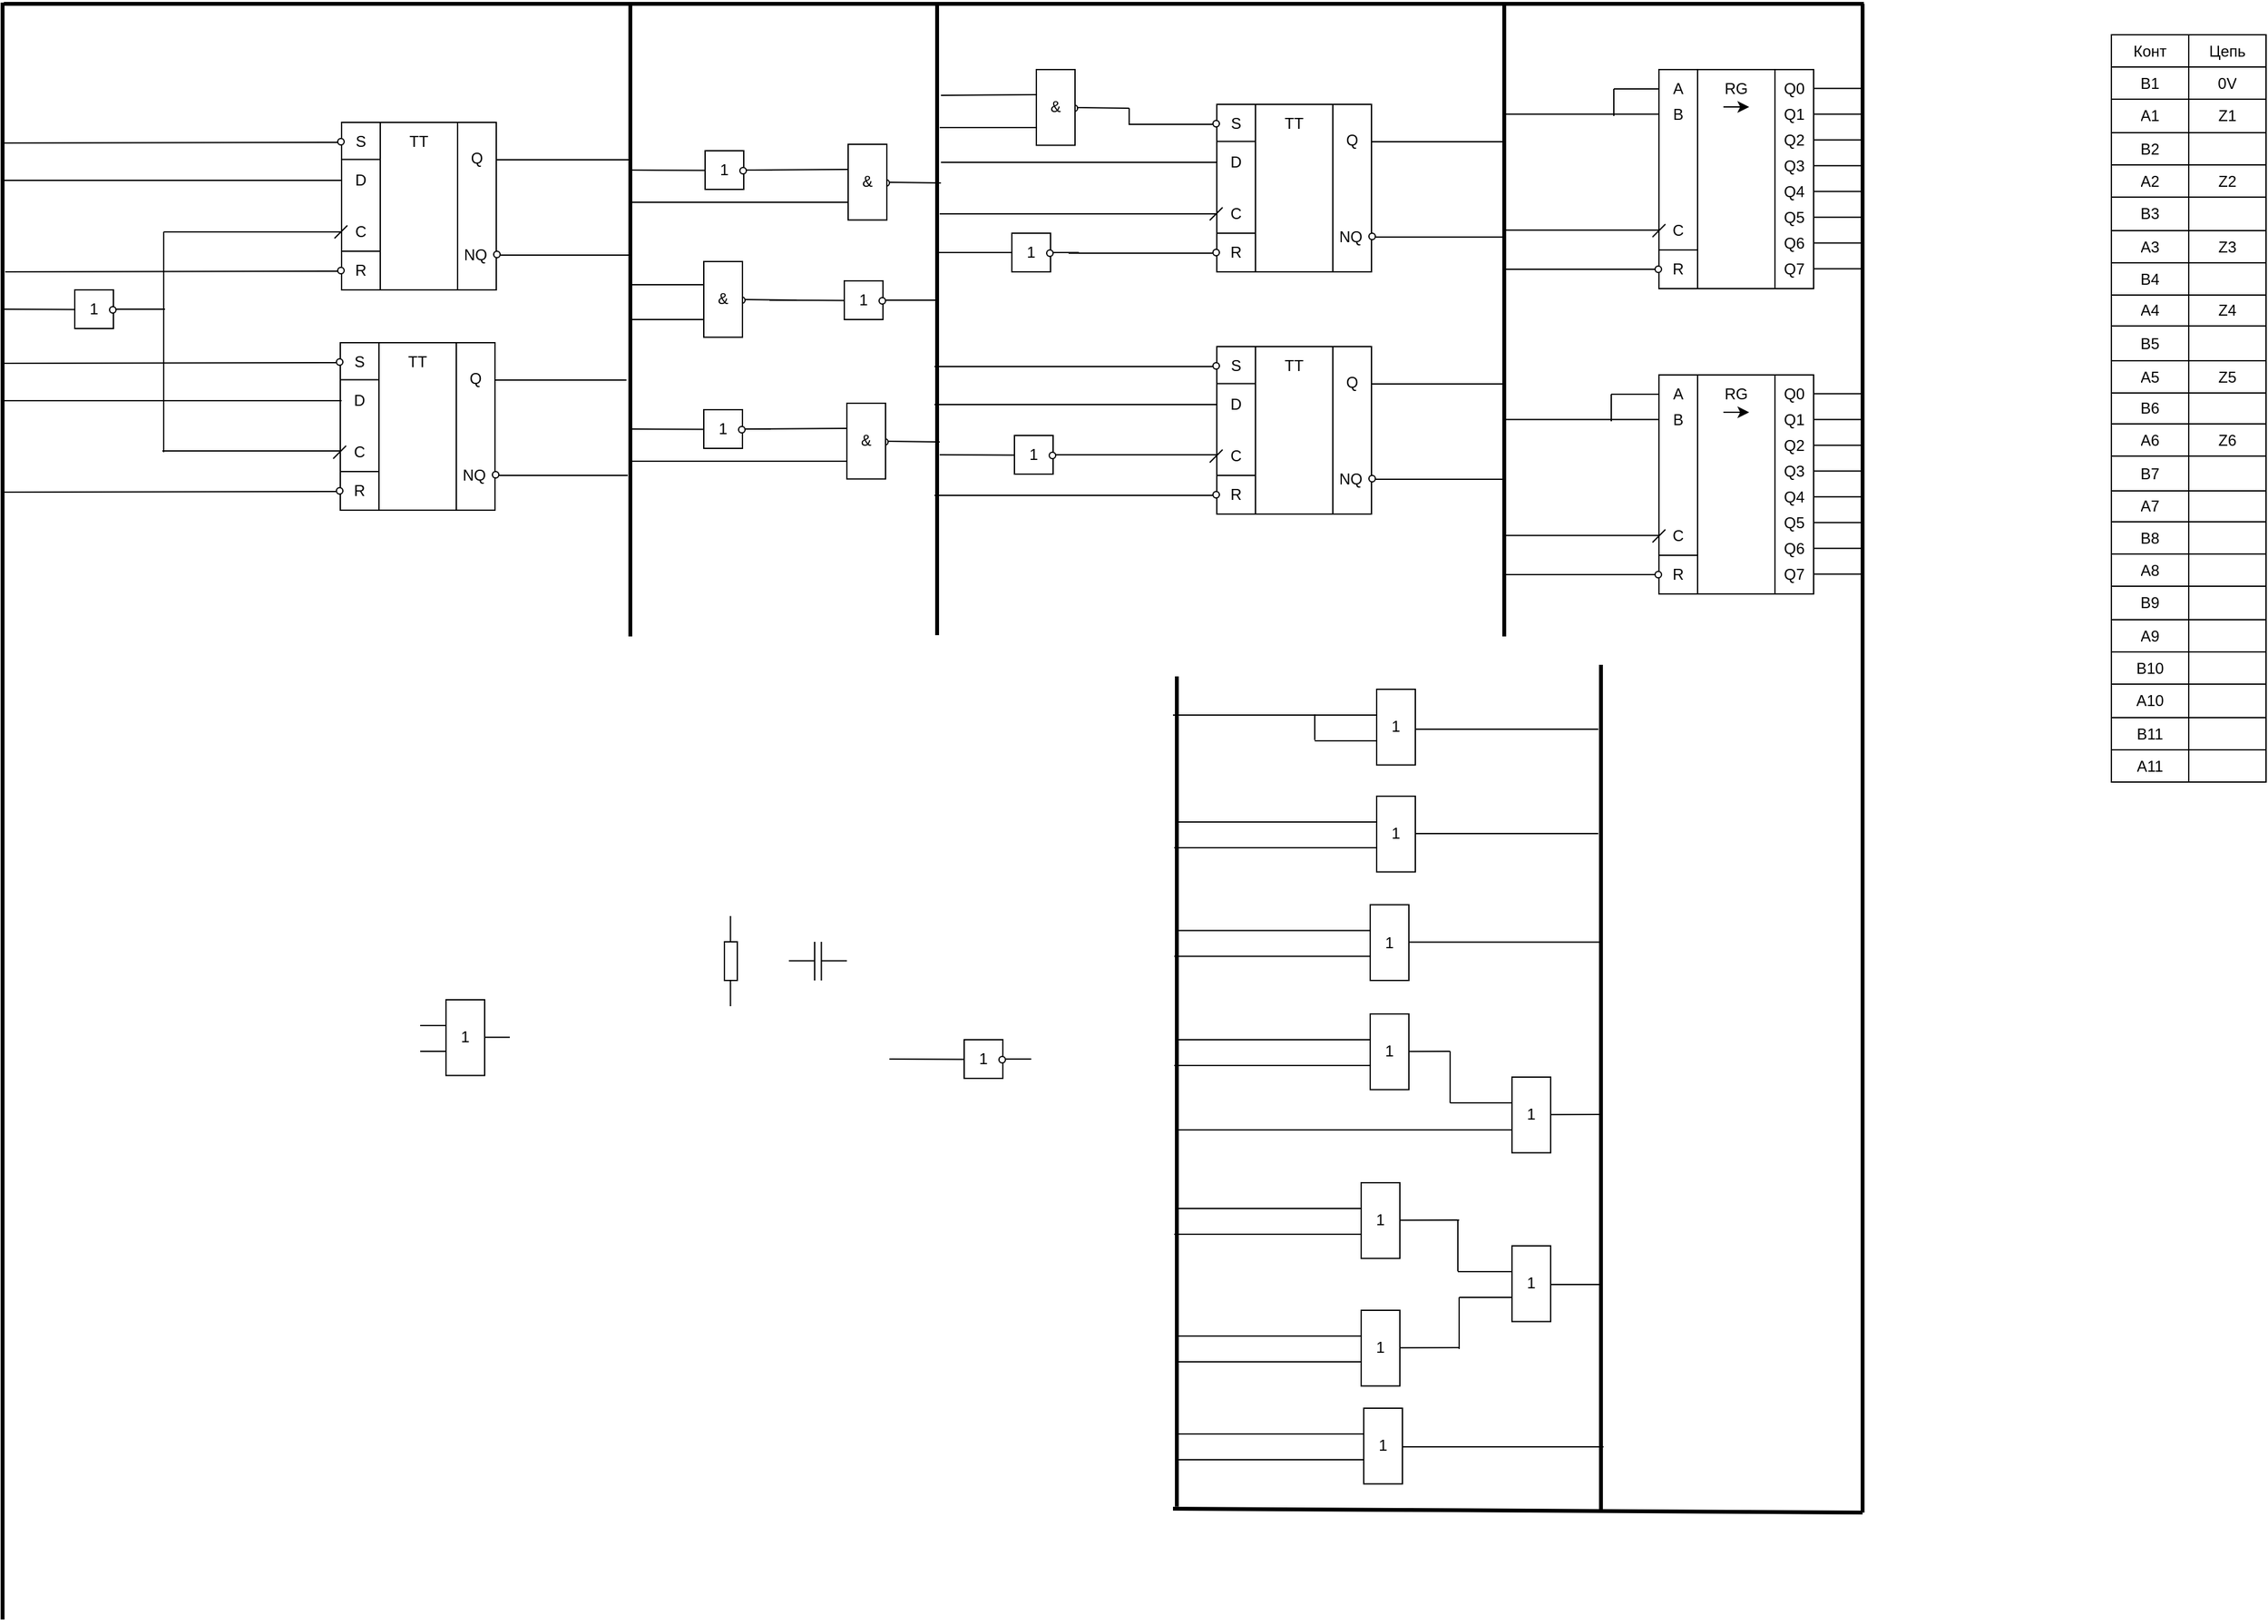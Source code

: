 <mxfile version="24.5.3" type="github">
  <diagram name="Страница — 1" id="bLKNfVl6g2ZhTKFIcze6">
    <mxGraphModel dx="1984" dy="3094" grid="0" gridSize="10" guides="1" tooltips="1" connect="1" arrows="1" fold="1" page="0" pageScale="1" pageWidth="827" pageHeight="1169" math="0" shadow="0">
      <root>
        <mxCell id="0" />
        <mxCell id="1" parent="0" />
        <mxCell id="OU5DSYJZRIMLssi47f6b-202" value="" style="group" vertex="1" connectable="0" parent="1">
          <mxGeometry x="239" y="153" width="45" height="30" as="geometry" />
        </mxCell>
        <mxCell id="OU5DSYJZRIMLssi47f6b-203" value="" style="edgeStyle=none;orthogonalLoop=1;jettySize=auto;html=1;rounded=0;endArrow=none;endFill=0;" edge="1" parent="OU5DSYJZRIMLssi47f6b-202">
          <mxGeometry width="80" relative="1" as="geometry">
            <mxPoint x="20" y="30" as="sourcePoint" />
            <mxPoint x="20" as="targetPoint" />
            <Array as="points" />
          </mxGeometry>
        </mxCell>
        <mxCell id="OU5DSYJZRIMLssi47f6b-204" value="" style="edgeStyle=none;orthogonalLoop=1;jettySize=auto;html=1;rounded=0;endArrow=none;endFill=0;" edge="1" parent="OU5DSYJZRIMLssi47f6b-202">
          <mxGeometry width="80" relative="1" as="geometry">
            <mxPoint x="25.21" y="30" as="sourcePoint" />
            <mxPoint x="25.21" as="targetPoint" />
            <Array as="points" />
          </mxGeometry>
        </mxCell>
        <mxCell id="OU5DSYJZRIMLssi47f6b-205" value="" style="edgeStyle=none;orthogonalLoop=1;jettySize=auto;html=1;rounded=0;endArrow=none;endFill=0;" edge="1" parent="OU5DSYJZRIMLssi47f6b-202">
          <mxGeometry width="80" relative="1" as="geometry">
            <mxPoint y="14.71" as="sourcePoint" />
            <mxPoint x="20" y="14.71" as="targetPoint" />
            <Array as="points" />
          </mxGeometry>
        </mxCell>
        <mxCell id="OU5DSYJZRIMLssi47f6b-206" value="" style="edgeStyle=none;orthogonalLoop=1;jettySize=auto;html=1;rounded=0;endArrow=none;endFill=0;" edge="1" parent="OU5DSYJZRIMLssi47f6b-202">
          <mxGeometry width="80" relative="1" as="geometry">
            <mxPoint x="25" y="14.71" as="sourcePoint" />
            <mxPoint x="45" y="14.71" as="targetPoint" />
            <Array as="points" />
          </mxGeometry>
        </mxCell>
        <mxCell id="OU5DSYJZRIMLssi47f6b-207" value="" style="group" vertex="1" connectable="0" parent="1">
          <mxGeometry x="189" y="133" width="10" height="70.0" as="geometry" />
        </mxCell>
        <mxCell id="OU5DSYJZRIMLssi47f6b-208" value="" style="whiteSpace=wrap;html=1;" vertex="1" parent="OU5DSYJZRIMLssi47f6b-207">
          <mxGeometry y="20" width="10" height="30" as="geometry" />
        </mxCell>
        <mxCell id="OU5DSYJZRIMLssi47f6b-209" value="" style="edgeStyle=none;orthogonalLoop=1;jettySize=auto;html=1;rounded=0;endArrow=none;endFill=0;" edge="1" parent="OU5DSYJZRIMLssi47f6b-207">
          <mxGeometry width="80" relative="1" as="geometry">
            <mxPoint x="4.71" y="20.0" as="sourcePoint" />
            <mxPoint x="4.71" as="targetPoint" />
            <Array as="points" />
          </mxGeometry>
        </mxCell>
        <mxCell id="OU5DSYJZRIMLssi47f6b-210" value="" style="edgeStyle=none;orthogonalLoop=1;jettySize=auto;html=1;rounded=0;endArrow=none;endFill=0;" edge="1" parent="OU5DSYJZRIMLssi47f6b-207">
          <mxGeometry width="80" relative="1" as="geometry">
            <mxPoint x="4.71" y="70.0" as="sourcePoint" />
            <mxPoint x="4.71" y="50" as="targetPoint" />
            <Array as="points" />
          </mxGeometry>
        </mxCell>
        <mxCell id="OU5DSYJZRIMLssi47f6b-211" value="" style="group" vertex="1" connectable="0" parent="1">
          <mxGeometry x="392" y="-397" width="72" height="30" as="geometry" />
        </mxCell>
        <mxCell id="OU5DSYJZRIMLssi47f6b-212" value="1" style="whiteSpace=wrap;html=1;" vertex="1" parent="OU5DSYJZRIMLssi47f6b-211">
          <mxGeometry x="20" width="30" height="30" as="geometry" />
        </mxCell>
        <mxCell id="OU5DSYJZRIMLssi47f6b-213" value="" style="group" vertex="1" connectable="0" parent="OU5DSYJZRIMLssi47f6b-211">
          <mxGeometry x="47" y="13" width="25" height="5" as="geometry" />
        </mxCell>
        <mxCell id="OU5DSYJZRIMLssi47f6b-214" value="" style="ellipse;whiteSpace=wrap;html=1;" vertex="1" parent="OU5DSYJZRIMLssi47f6b-213">
          <mxGeometry width="5" height="5" as="geometry" />
        </mxCell>
        <mxCell id="OU5DSYJZRIMLssi47f6b-215" value="" style="edgeStyle=none;orthogonalLoop=1;jettySize=auto;html=1;rounded=0;endArrow=none;endFill=0;" edge="1" parent="OU5DSYJZRIMLssi47f6b-213">
          <mxGeometry width="80" relative="1" as="geometry">
            <mxPoint x="5" y="2" as="sourcePoint" />
            <mxPoint x="25" y="2" as="targetPoint" />
            <Array as="points" />
          </mxGeometry>
        </mxCell>
        <mxCell id="OU5DSYJZRIMLssi47f6b-216" value="" style="edgeStyle=none;orthogonalLoop=1;jettySize=auto;html=1;rounded=0;endArrow=none;endFill=0;" edge="1" parent="OU5DSYJZRIMLssi47f6b-211">
          <mxGeometry width="80" relative="1" as="geometry">
            <mxPoint x="-39" y="15" as="sourcePoint" />
            <mxPoint x="20" y="15" as="targetPoint" />
            <Array as="points" />
          </mxGeometry>
        </mxCell>
        <mxCell id="OU5DSYJZRIMLssi47f6b-536" value="" style="endArrow=none;html=1;rounded=0;fontSize=12;startSize=8;endSize=8;curved=1;strokeWidth=3;" edge="1" parent="OU5DSYJZRIMLssi47f6b-211">
          <mxGeometry width="50" height="50" relative="1" as="geometry">
            <mxPoint x="-38" y="312" as="sourcePoint" />
            <mxPoint x="-38" y="-178" as="targetPoint" />
          </mxGeometry>
        </mxCell>
        <mxCell id="OU5DSYJZRIMLssi47f6b-217" value="" style="group" vertex="1" connectable="0" parent="1">
          <mxGeometry x="411" y="-524" width="72" height="58.75" as="geometry" />
        </mxCell>
        <mxCell id="OU5DSYJZRIMLssi47f6b-218" value="" style="edgeStyle=none;orthogonalLoop=1;jettySize=auto;html=1;rounded=0;endArrow=none;endFill=0;" edge="1" parent="OU5DSYJZRIMLssi47f6b-217">
          <mxGeometry width="80" relative="1" as="geometry">
            <mxPoint x="-55" y="45" as="sourcePoint" />
            <mxPoint x="20" y="45" as="targetPoint" />
            <Array as="points" />
          </mxGeometry>
        </mxCell>
        <mxCell id="OU5DSYJZRIMLssi47f6b-219" value="" style="edgeStyle=none;orthogonalLoop=1;jettySize=auto;html=1;rounded=0;endArrow=none;endFill=0;" edge="1" parent="OU5DSYJZRIMLssi47f6b-217">
          <mxGeometry width="80" relative="1" as="geometry">
            <mxPoint x="-54" y="20" as="sourcePoint" />
            <mxPoint x="20" y="19.52" as="targetPoint" />
            <Array as="points" />
          </mxGeometry>
        </mxCell>
        <mxCell id="OU5DSYJZRIMLssi47f6b-220" value="" style="group" vertex="1" connectable="0" parent="OU5DSYJZRIMLssi47f6b-217">
          <mxGeometry x="47" y="27.5" width="25" height="5" as="geometry" />
        </mxCell>
        <mxCell id="OU5DSYJZRIMLssi47f6b-221" value="" style="ellipse;whiteSpace=wrap;html=1;" vertex="1" parent="OU5DSYJZRIMLssi47f6b-220">
          <mxGeometry width="5" height="5" as="geometry" />
        </mxCell>
        <mxCell id="OU5DSYJZRIMLssi47f6b-222" value="" style="edgeStyle=none;orthogonalLoop=1;jettySize=auto;html=1;rounded=0;endArrow=none;endFill=0;" edge="1" parent="OU5DSYJZRIMLssi47f6b-220">
          <mxGeometry width="80" relative="1" as="geometry">
            <mxPoint x="5" y="2.02" as="sourcePoint" />
            <mxPoint x="45" y="2.5" as="targetPoint" />
            <Array as="points" />
          </mxGeometry>
        </mxCell>
        <mxCell id="OU5DSYJZRIMLssi47f6b-223" value="&amp;amp;" style="whiteSpace=wrap;html=1;" vertex="1" parent="OU5DSYJZRIMLssi47f6b-217">
          <mxGeometry x="20" width="30" height="58.75" as="geometry" />
        </mxCell>
        <mxCell id="OU5DSYJZRIMLssi47f6b-224" value="" style="group" vertex="1" connectable="0" parent="1">
          <mxGeometry x="780" y="258" width="69.5" height="58.75" as="geometry" />
        </mxCell>
        <mxCell id="OU5DSYJZRIMLssi47f6b-225" value="1" style="whiteSpace=wrap;html=1;" vertex="1" parent="OU5DSYJZRIMLssi47f6b-224">
          <mxGeometry x="20" width="30" height="58.75" as="geometry" />
        </mxCell>
        <mxCell id="OU5DSYJZRIMLssi47f6b-226" value="" style="edgeStyle=none;orthogonalLoop=1;jettySize=auto;html=1;rounded=0;endArrow=none;endFill=0;" edge="1" parent="OU5DSYJZRIMLssi47f6b-224">
          <mxGeometry width="80" relative="1" as="geometry">
            <mxPoint x="-28" y="20" as="sourcePoint" />
            <mxPoint x="20" y="20" as="targetPoint" />
            <Array as="points" />
          </mxGeometry>
        </mxCell>
        <mxCell id="OU5DSYJZRIMLssi47f6b-227" value="" style="edgeStyle=none;orthogonalLoop=1;jettySize=auto;html=1;rounded=0;endArrow=none;endFill=0;" edge="1" parent="OU5DSYJZRIMLssi47f6b-224">
          <mxGeometry width="80" relative="1" as="geometry">
            <mxPoint x="49.5" y="29.14" as="sourcePoint" />
            <mxPoint x="89" y="29" as="targetPoint" />
            <Array as="points" />
          </mxGeometry>
        </mxCell>
        <mxCell id="OU5DSYJZRIMLssi47f6b-228" value="" style="edgeStyle=none;orthogonalLoop=1;jettySize=auto;html=1;rounded=0;endArrow=none;endFill=0;" edge="1" parent="OU5DSYJZRIMLssi47f6b-224">
          <mxGeometry width="80" relative="1" as="geometry">
            <mxPoint x="-239" y="41" as="sourcePoint" />
            <mxPoint x="20" y="41" as="targetPoint" />
            <Array as="points" />
          </mxGeometry>
        </mxCell>
        <mxCell id="OU5DSYJZRIMLssi47f6b-229" value="" style="group" vertex="1" connectable="0" parent="1">
          <mxGeometry x="548" y="-497" width="166" height="130" as="geometry" />
        </mxCell>
        <mxCell id="OU5DSYJZRIMLssi47f6b-230" value="" style="whiteSpace=wrap;html=1;" vertex="1" parent="OU5DSYJZRIMLssi47f6b-229">
          <mxGeometry x="23" width="120" height="130" as="geometry" />
        </mxCell>
        <mxCell id="OU5DSYJZRIMLssi47f6b-231" value="" style="edgeStyle=none;orthogonalLoop=1;jettySize=auto;html=1;rounded=0;endArrow=none;endFill=0;" edge="1" parent="OU5DSYJZRIMLssi47f6b-229">
          <mxGeometry width="80" relative="1" as="geometry">
            <mxPoint x="53" y="130" as="sourcePoint" />
            <mxPoint x="53" as="targetPoint" />
            <Array as="points" />
          </mxGeometry>
        </mxCell>
        <mxCell id="OU5DSYJZRIMLssi47f6b-232" value="" style="edgeStyle=none;orthogonalLoop=1;jettySize=auto;html=1;rounded=0;endArrow=none;endFill=0;" edge="1" parent="OU5DSYJZRIMLssi47f6b-229">
          <mxGeometry width="80" relative="1" as="geometry">
            <mxPoint x="113" y="130" as="sourcePoint" />
            <mxPoint x="113" as="targetPoint" />
            <Array as="points" />
          </mxGeometry>
        </mxCell>
        <mxCell id="OU5DSYJZRIMLssi47f6b-233" value="" style="edgeStyle=none;orthogonalLoop=1;jettySize=auto;html=1;rounded=0;endArrow=none;endFill=0;" edge="1" parent="OU5DSYJZRIMLssi47f6b-229">
          <mxGeometry width="80" relative="1" as="geometry">
            <mxPoint x="23" y="100" as="sourcePoint" />
            <mxPoint x="53" y="100" as="targetPoint" />
            <Array as="points" />
          </mxGeometry>
        </mxCell>
        <mxCell id="OU5DSYJZRIMLssi47f6b-234" value="" style="edgeStyle=none;orthogonalLoop=1;jettySize=auto;html=1;rounded=0;endArrow=none;endFill=0;" edge="1" parent="OU5DSYJZRIMLssi47f6b-229">
          <mxGeometry width="80" relative="1" as="geometry">
            <mxPoint x="23" y="28.75" as="sourcePoint" />
            <mxPoint x="53" y="28.75" as="targetPoint" />
            <Array as="points" />
          </mxGeometry>
        </mxCell>
        <mxCell id="OU5DSYJZRIMLssi47f6b-235" value="TT" style="text;strokeColor=none;align=center;fillColor=none;html=1;verticalAlign=middle;whiteSpace=wrap;rounded=0;" vertex="1" parent="OU5DSYJZRIMLssi47f6b-229">
          <mxGeometry x="53" width="60" height="30" as="geometry" />
        </mxCell>
        <mxCell id="OU5DSYJZRIMLssi47f6b-236" value="S" style="text;strokeColor=none;align=center;fillColor=none;html=1;verticalAlign=middle;whiteSpace=wrap;rounded=0;" vertex="1" parent="OU5DSYJZRIMLssi47f6b-229">
          <mxGeometry x="8" width="60" height="30" as="geometry" />
        </mxCell>
        <mxCell id="OU5DSYJZRIMLssi47f6b-237" value="R" style="text;strokeColor=none;align=center;fillColor=none;html=1;verticalAlign=middle;whiteSpace=wrap;rounded=0;" vertex="1" parent="OU5DSYJZRIMLssi47f6b-229">
          <mxGeometry x="8" y="100" width="60" height="30" as="geometry" />
        </mxCell>
        <mxCell id="OU5DSYJZRIMLssi47f6b-238" value="D" style="text;strokeColor=none;align=center;fillColor=none;html=1;verticalAlign=middle;whiteSpace=wrap;rounded=0;" vertex="1" parent="OU5DSYJZRIMLssi47f6b-229">
          <mxGeometry x="8" y="30" width="60" height="30" as="geometry" />
        </mxCell>
        <mxCell id="OU5DSYJZRIMLssi47f6b-239" value="C" style="text;strokeColor=none;align=center;fillColor=none;html=1;verticalAlign=middle;whiteSpace=wrap;rounded=0;" vertex="1" parent="OU5DSYJZRIMLssi47f6b-229">
          <mxGeometry x="8" y="70" width="60" height="30" as="geometry" />
        </mxCell>
        <mxCell id="OU5DSYJZRIMLssi47f6b-240" value="" style="edgeStyle=none;orthogonalLoop=1;jettySize=auto;html=1;rounded=0;endArrow=none;endFill=0;" edge="1" parent="OU5DSYJZRIMLssi47f6b-229">
          <mxGeometry width="80" relative="1" as="geometry">
            <mxPoint x="17.5" y="90" as="sourcePoint" />
            <mxPoint x="27.5" y="80" as="targetPoint" />
            <Array as="points" />
          </mxGeometry>
        </mxCell>
        <mxCell id="OU5DSYJZRIMLssi47f6b-241" value="" style="group;direction=west;flipV=0;flipH=1;" vertex="1" connectable="0" parent="OU5DSYJZRIMLssi47f6b-229">
          <mxGeometry y="12.5" width="25" height="5" as="geometry" />
        </mxCell>
        <mxCell id="OU5DSYJZRIMLssi47f6b-242" value="" style="ellipse;whiteSpace=wrap;html=1;" vertex="1" parent="OU5DSYJZRIMLssi47f6b-241">
          <mxGeometry x="20" width="5" height="5" as="geometry" />
        </mxCell>
        <mxCell id="OU5DSYJZRIMLssi47f6b-243" value="" style="edgeStyle=none;orthogonalLoop=1;jettySize=auto;html=1;rounded=0;endArrow=none;endFill=0;" edge="1" parent="OU5DSYJZRIMLssi47f6b-241">
          <mxGeometry width="80" relative="1" as="geometry">
            <mxPoint x="20" y="3" as="sourcePoint" />
            <mxPoint x="-45" y="3" as="targetPoint" />
            <Array as="points" />
          </mxGeometry>
        </mxCell>
        <mxCell id="OU5DSYJZRIMLssi47f6b-244" value="" style="group;flipH=1;" vertex="1" connectable="0" parent="OU5DSYJZRIMLssi47f6b-229">
          <mxGeometry y="112.5" width="25" height="5" as="geometry" />
        </mxCell>
        <mxCell id="OU5DSYJZRIMLssi47f6b-245" value="" style="ellipse;whiteSpace=wrap;html=1;" vertex="1" parent="OU5DSYJZRIMLssi47f6b-244">
          <mxGeometry x="20" width="5" height="5" as="geometry" />
        </mxCell>
        <mxCell id="OU5DSYJZRIMLssi47f6b-246" value="" style="edgeStyle=none;orthogonalLoop=1;jettySize=auto;html=1;rounded=0;endArrow=none;endFill=0;" edge="1" parent="OU5DSYJZRIMLssi47f6b-244">
          <mxGeometry width="80" relative="1" as="geometry">
            <mxPoint x="20" y="3" as="sourcePoint" />
            <mxPoint x="-92" y="3" as="targetPoint" />
            <Array as="points" />
          </mxGeometry>
        </mxCell>
        <mxCell id="OU5DSYJZRIMLssi47f6b-247" value="Q" style="text;strokeColor=none;align=center;fillColor=none;html=1;verticalAlign=middle;whiteSpace=wrap;rounded=0;" vertex="1" parent="OU5DSYJZRIMLssi47f6b-229">
          <mxGeometry x="98" y="12.5" width="60" height="30" as="geometry" />
        </mxCell>
        <mxCell id="OU5DSYJZRIMLssi47f6b-248" value="NQ" style="text;strokeColor=none;align=center;fillColor=none;html=1;verticalAlign=middle;whiteSpace=wrap;rounded=0;" vertex="1" parent="OU5DSYJZRIMLssi47f6b-229">
          <mxGeometry x="97" y="87.5" width="60" height="30" as="geometry" />
        </mxCell>
        <mxCell id="OU5DSYJZRIMLssi47f6b-249" value="" style="group" vertex="1" connectable="0" parent="OU5DSYJZRIMLssi47f6b-229">
          <mxGeometry x="141" y="100" width="25" height="5" as="geometry" />
        </mxCell>
        <mxCell id="OU5DSYJZRIMLssi47f6b-250" value="" style="ellipse;whiteSpace=wrap;html=1;" vertex="1" parent="OU5DSYJZRIMLssi47f6b-249">
          <mxGeometry width="5" height="5" as="geometry" />
        </mxCell>
        <mxCell id="OU5DSYJZRIMLssi47f6b-251" value="" style="edgeStyle=none;orthogonalLoop=1;jettySize=auto;html=1;rounded=0;endArrow=none;endFill=0;" edge="1" parent="OU5DSYJZRIMLssi47f6b-249">
          <mxGeometry width="80" relative="1" as="geometry">
            <mxPoint x="5" y="3" as="sourcePoint" />
            <mxPoint x="105" y="3" as="targetPoint" />
            <Array as="points" />
          </mxGeometry>
        </mxCell>
        <mxCell id="OU5DSYJZRIMLssi47f6b-252" value="" style="edgeStyle=none;orthogonalLoop=1;jettySize=auto;html=1;rounded=0;endArrow=none;endFill=0;" edge="1" parent="OU5DSYJZRIMLssi47f6b-229">
          <mxGeometry width="80" relative="1" as="geometry">
            <mxPoint x="143" y="29" as="sourcePoint" />
            <mxPoint x="247" y="29" as="targetPoint" />
            <Array as="points" />
          </mxGeometry>
        </mxCell>
        <mxCell id="OU5DSYJZRIMLssi47f6b-253" value="" style="edgeStyle=none;orthogonalLoop=1;jettySize=auto;html=1;rounded=0;endArrow=none;endFill=0;" edge="1" parent="OU5DSYJZRIMLssi47f6b-229">
          <mxGeometry width="80" relative="1" as="geometry">
            <mxPoint x="-191" y="45" as="sourcePoint" />
            <mxPoint x="23" y="45" as="targetPoint" />
            <Array as="points" />
          </mxGeometry>
        </mxCell>
        <mxCell id="OU5DSYJZRIMLssi47f6b-254" value="" style="edgeStyle=none;orthogonalLoop=1;jettySize=auto;html=1;rounded=0;endArrow=none;endFill=0;" edge="1" parent="OU5DSYJZRIMLssi47f6b-229">
          <mxGeometry width="80" relative="1" as="geometry">
            <mxPoint x="-192" y="85" as="sourcePoint" />
            <mxPoint x="23" y="85" as="targetPoint" />
            <Array as="points" />
          </mxGeometry>
        </mxCell>
        <mxCell id="OU5DSYJZRIMLssi47f6b-289" value="" style="shape=table;startSize=0;container=1;collapsible=0;childLayout=tableLayout;" vertex="1" parent="1">
          <mxGeometry x="1265" y="-551" width="120" height="580" as="geometry" />
        </mxCell>
        <mxCell id="OU5DSYJZRIMLssi47f6b-290" value="" style="shape=tableRow;horizontal=0;startSize=0;swimlaneHead=0;swimlaneBody=0;strokeColor=inherit;top=0;left=0;bottom=0;right=0;collapsible=0;dropTarget=0;fillColor=none;points=[[0,0.5],[1,0.5]];portConstraint=eastwest;" vertex="1" parent="OU5DSYJZRIMLssi47f6b-289">
          <mxGeometry width="120" height="25" as="geometry" />
        </mxCell>
        <mxCell id="OU5DSYJZRIMLssi47f6b-291" value="Конт" style="shape=partialRectangle;html=1;whiteSpace=wrap;connectable=0;strokeColor=inherit;overflow=hidden;fillColor=none;top=0;left=0;bottom=0;right=0;pointerEvents=1;" vertex="1" parent="OU5DSYJZRIMLssi47f6b-290">
          <mxGeometry width="60" height="25" as="geometry">
            <mxRectangle width="60" height="25" as="alternateBounds" />
          </mxGeometry>
        </mxCell>
        <mxCell id="OU5DSYJZRIMLssi47f6b-292" value="Цепь" style="shape=partialRectangle;html=1;whiteSpace=wrap;connectable=0;strokeColor=inherit;overflow=hidden;fillColor=none;top=0;left=0;bottom=0;right=0;pointerEvents=1;" vertex="1" parent="OU5DSYJZRIMLssi47f6b-290">
          <mxGeometry x="60" width="60" height="25" as="geometry">
            <mxRectangle width="60" height="25" as="alternateBounds" />
          </mxGeometry>
        </mxCell>
        <mxCell id="OU5DSYJZRIMLssi47f6b-293" value="" style="shape=tableRow;horizontal=0;startSize=0;swimlaneHead=0;swimlaneBody=0;strokeColor=inherit;top=0;left=0;bottom=0;right=0;collapsible=0;dropTarget=0;fillColor=none;points=[[0,0.5],[1,0.5]];portConstraint=eastwest;" vertex="1" parent="OU5DSYJZRIMLssi47f6b-289">
          <mxGeometry y="25" width="120" height="25" as="geometry" />
        </mxCell>
        <mxCell id="OU5DSYJZRIMLssi47f6b-294" value="B1" style="shape=partialRectangle;html=1;whiteSpace=wrap;connectable=0;strokeColor=inherit;overflow=hidden;fillColor=none;top=0;left=0;bottom=0;right=0;pointerEvents=1;" vertex="1" parent="OU5DSYJZRIMLssi47f6b-293">
          <mxGeometry width="60" height="25" as="geometry">
            <mxRectangle width="60" height="25" as="alternateBounds" />
          </mxGeometry>
        </mxCell>
        <mxCell id="OU5DSYJZRIMLssi47f6b-295" value="0V" style="shape=partialRectangle;html=1;whiteSpace=wrap;connectable=0;strokeColor=inherit;overflow=hidden;fillColor=none;top=0;left=0;bottom=0;right=0;pointerEvents=1;" vertex="1" parent="OU5DSYJZRIMLssi47f6b-293">
          <mxGeometry x="60" width="60" height="25" as="geometry">
            <mxRectangle width="60" height="25" as="alternateBounds" />
          </mxGeometry>
        </mxCell>
        <mxCell id="OU5DSYJZRIMLssi47f6b-296" value="" style="shape=tableRow;horizontal=0;startSize=0;swimlaneHead=0;swimlaneBody=0;strokeColor=inherit;top=0;left=0;bottom=0;right=0;collapsible=0;dropTarget=0;fillColor=none;points=[[0,0.5],[1,0.5]];portConstraint=eastwest;" vertex="1" parent="OU5DSYJZRIMLssi47f6b-289">
          <mxGeometry y="50" width="120" height="26" as="geometry" />
        </mxCell>
        <mxCell id="OU5DSYJZRIMLssi47f6b-297" value="A1" style="shape=partialRectangle;html=1;whiteSpace=wrap;connectable=0;strokeColor=inherit;overflow=hidden;fillColor=none;top=0;left=0;bottom=0;right=0;pointerEvents=1;" vertex="1" parent="OU5DSYJZRIMLssi47f6b-296">
          <mxGeometry width="60" height="26" as="geometry">
            <mxRectangle width="60" height="26" as="alternateBounds" />
          </mxGeometry>
        </mxCell>
        <mxCell id="OU5DSYJZRIMLssi47f6b-298" value="Z1" style="shape=partialRectangle;html=1;whiteSpace=wrap;connectable=0;strokeColor=inherit;overflow=hidden;fillColor=none;top=0;left=0;bottom=0;right=0;pointerEvents=1;" vertex="1" parent="OU5DSYJZRIMLssi47f6b-296">
          <mxGeometry x="60" width="60" height="26" as="geometry">
            <mxRectangle width="60" height="26" as="alternateBounds" />
          </mxGeometry>
        </mxCell>
        <mxCell id="OU5DSYJZRIMLssi47f6b-299" value="" style="shape=tableRow;horizontal=0;startSize=0;swimlaneHead=0;swimlaneBody=0;strokeColor=inherit;top=0;left=0;bottom=0;right=0;collapsible=0;dropTarget=0;fillColor=none;points=[[0,0.5],[1,0.5]];portConstraint=eastwest;" vertex="1" parent="OU5DSYJZRIMLssi47f6b-289">
          <mxGeometry y="76" width="120" height="25" as="geometry" />
        </mxCell>
        <mxCell id="OU5DSYJZRIMLssi47f6b-300" value="B2" style="shape=partialRectangle;html=1;whiteSpace=wrap;connectable=0;strokeColor=inherit;overflow=hidden;fillColor=none;top=0;left=0;bottom=0;right=0;pointerEvents=1;" vertex="1" parent="OU5DSYJZRIMLssi47f6b-299">
          <mxGeometry width="60" height="25" as="geometry">
            <mxRectangle width="60" height="25" as="alternateBounds" />
          </mxGeometry>
        </mxCell>
        <mxCell id="OU5DSYJZRIMLssi47f6b-301" value="" style="shape=partialRectangle;html=1;whiteSpace=wrap;connectable=0;strokeColor=inherit;overflow=hidden;fillColor=none;top=0;left=0;bottom=0;right=0;pointerEvents=1;" vertex="1" parent="OU5DSYJZRIMLssi47f6b-299">
          <mxGeometry x="60" width="60" height="25" as="geometry">
            <mxRectangle width="60" height="25" as="alternateBounds" />
          </mxGeometry>
        </mxCell>
        <mxCell id="OU5DSYJZRIMLssi47f6b-302" value="" style="shape=tableRow;horizontal=0;startSize=0;swimlaneHead=0;swimlaneBody=0;strokeColor=inherit;top=0;left=0;bottom=0;right=0;collapsible=0;dropTarget=0;fillColor=none;points=[[0,0.5],[1,0.5]];portConstraint=eastwest;" vertex="1" parent="OU5DSYJZRIMLssi47f6b-289">
          <mxGeometry y="101" width="120" height="25" as="geometry" />
        </mxCell>
        <mxCell id="OU5DSYJZRIMLssi47f6b-303" value="A2" style="shape=partialRectangle;html=1;whiteSpace=wrap;connectable=0;strokeColor=inherit;overflow=hidden;fillColor=none;top=0;left=0;bottom=0;right=0;pointerEvents=1;" vertex="1" parent="OU5DSYJZRIMLssi47f6b-302">
          <mxGeometry width="60" height="25" as="geometry">
            <mxRectangle width="60" height="25" as="alternateBounds" />
          </mxGeometry>
        </mxCell>
        <mxCell id="OU5DSYJZRIMLssi47f6b-304" value="Z2" style="shape=partialRectangle;html=1;whiteSpace=wrap;connectable=0;strokeColor=inherit;overflow=hidden;fillColor=none;top=0;left=0;bottom=0;right=0;pointerEvents=1;" vertex="1" parent="OU5DSYJZRIMLssi47f6b-302">
          <mxGeometry x="60" width="60" height="25" as="geometry">
            <mxRectangle width="60" height="25" as="alternateBounds" />
          </mxGeometry>
        </mxCell>
        <mxCell id="OU5DSYJZRIMLssi47f6b-305" value="" style="shape=tableRow;horizontal=0;startSize=0;swimlaneHead=0;swimlaneBody=0;strokeColor=inherit;top=0;left=0;bottom=0;right=0;collapsible=0;dropTarget=0;fillColor=none;points=[[0,0.5],[1,0.5]];portConstraint=eastwest;" vertex="1" parent="OU5DSYJZRIMLssi47f6b-289">
          <mxGeometry y="126" width="120" height="26" as="geometry" />
        </mxCell>
        <mxCell id="OU5DSYJZRIMLssi47f6b-306" value="B3" style="shape=partialRectangle;html=1;whiteSpace=wrap;connectable=0;strokeColor=inherit;overflow=hidden;fillColor=none;top=0;left=0;bottom=0;right=0;pointerEvents=1;" vertex="1" parent="OU5DSYJZRIMLssi47f6b-305">
          <mxGeometry width="60" height="26" as="geometry">
            <mxRectangle width="60" height="26" as="alternateBounds" />
          </mxGeometry>
        </mxCell>
        <mxCell id="OU5DSYJZRIMLssi47f6b-307" value="" style="shape=partialRectangle;html=1;whiteSpace=wrap;connectable=0;strokeColor=inherit;overflow=hidden;fillColor=none;top=0;left=0;bottom=0;right=0;pointerEvents=1;" vertex="1" parent="OU5DSYJZRIMLssi47f6b-305">
          <mxGeometry x="60" width="60" height="26" as="geometry">
            <mxRectangle width="60" height="26" as="alternateBounds" />
          </mxGeometry>
        </mxCell>
        <mxCell id="OU5DSYJZRIMLssi47f6b-308" value="" style="shape=tableRow;horizontal=0;startSize=0;swimlaneHead=0;swimlaneBody=0;strokeColor=inherit;top=0;left=0;bottom=0;right=0;collapsible=0;dropTarget=0;fillColor=none;points=[[0,0.5],[1,0.5]];portConstraint=eastwest;" vertex="1" parent="OU5DSYJZRIMLssi47f6b-289">
          <mxGeometry y="152" width="120" height="25" as="geometry" />
        </mxCell>
        <mxCell id="OU5DSYJZRIMLssi47f6b-309" value="A3" style="shape=partialRectangle;html=1;whiteSpace=wrap;connectable=0;strokeColor=inherit;overflow=hidden;fillColor=none;top=0;left=0;bottom=0;right=0;pointerEvents=1;" vertex="1" parent="OU5DSYJZRIMLssi47f6b-308">
          <mxGeometry width="60" height="25" as="geometry">
            <mxRectangle width="60" height="25" as="alternateBounds" />
          </mxGeometry>
        </mxCell>
        <mxCell id="OU5DSYJZRIMLssi47f6b-310" value="Z3" style="shape=partialRectangle;html=1;whiteSpace=wrap;connectable=0;strokeColor=inherit;overflow=hidden;fillColor=none;top=0;left=0;bottom=0;right=0;pointerEvents=1;" vertex="1" parent="OU5DSYJZRIMLssi47f6b-308">
          <mxGeometry x="60" width="60" height="25" as="geometry">
            <mxRectangle width="60" height="25" as="alternateBounds" />
          </mxGeometry>
        </mxCell>
        <mxCell id="OU5DSYJZRIMLssi47f6b-311" value="" style="shape=tableRow;horizontal=0;startSize=0;swimlaneHead=0;swimlaneBody=0;strokeColor=inherit;top=0;left=0;bottom=0;right=0;collapsible=0;dropTarget=0;fillColor=none;points=[[0,0.5],[1,0.5]];portConstraint=eastwest;" vertex="1" parent="OU5DSYJZRIMLssi47f6b-289">
          <mxGeometry y="177" width="120" height="25" as="geometry" />
        </mxCell>
        <mxCell id="OU5DSYJZRIMLssi47f6b-312" value="B4" style="shape=partialRectangle;html=1;whiteSpace=wrap;connectable=0;strokeColor=inherit;overflow=hidden;fillColor=none;top=0;left=0;bottom=0;right=0;pointerEvents=1;" vertex="1" parent="OU5DSYJZRIMLssi47f6b-311">
          <mxGeometry width="60" height="25" as="geometry">
            <mxRectangle width="60" height="25" as="alternateBounds" />
          </mxGeometry>
        </mxCell>
        <mxCell id="OU5DSYJZRIMLssi47f6b-313" value="" style="shape=partialRectangle;html=1;whiteSpace=wrap;connectable=0;strokeColor=inherit;overflow=hidden;fillColor=none;top=0;left=0;bottom=0;right=0;pointerEvents=1;" vertex="1" parent="OU5DSYJZRIMLssi47f6b-311">
          <mxGeometry x="60" width="60" height="25" as="geometry">
            <mxRectangle width="60" height="25" as="alternateBounds" />
          </mxGeometry>
        </mxCell>
        <mxCell id="OU5DSYJZRIMLssi47f6b-314" value="" style="shape=tableRow;horizontal=0;startSize=0;swimlaneHead=0;swimlaneBody=0;strokeColor=inherit;top=0;left=0;bottom=0;right=0;collapsible=0;dropTarget=0;fillColor=none;points=[[0,0.5],[1,0.5]];portConstraint=eastwest;" vertex="1" parent="OU5DSYJZRIMLssi47f6b-289">
          <mxGeometry y="202" width="120" height="24" as="geometry" />
        </mxCell>
        <mxCell id="OU5DSYJZRIMLssi47f6b-315" value="A4" style="shape=partialRectangle;html=1;whiteSpace=wrap;connectable=0;strokeColor=inherit;overflow=hidden;fillColor=none;top=0;left=0;bottom=0;right=0;pointerEvents=1;" vertex="1" parent="OU5DSYJZRIMLssi47f6b-314">
          <mxGeometry width="60" height="24" as="geometry">
            <mxRectangle width="60" height="24" as="alternateBounds" />
          </mxGeometry>
        </mxCell>
        <mxCell id="OU5DSYJZRIMLssi47f6b-316" value="Z4" style="shape=partialRectangle;html=1;whiteSpace=wrap;connectable=0;strokeColor=inherit;overflow=hidden;fillColor=none;top=0;left=0;bottom=0;right=0;pointerEvents=1;" vertex="1" parent="OU5DSYJZRIMLssi47f6b-314">
          <mxGeometry x="60" width="60" height="24" as="geometry">
            <mxRectangle width="60" height="24" as="alternateBounds" />
          </mxGeometry>
        </mxCell>
        <mxCell id="OU5DSYJZRIMLssi47f6b-317" value="" style="shape=tableRow;horizontal=0;startSize=0;swimlaneHead=0;swimlaneBody=0;strokeColor=inherit;top=0;left=0;bottom=0;right=0;collapsible=0;dropTarget=0;fillColor=none;points=[[0,0.5],[1,0.5]];portConstraint=eastwest;" vertex="1" parent="OU5DSYJZRIMLssi47f6b-289">
          <mxGeometry y="226" width="120" height="27" as="geometry" />
        </mxCell>
        <mxCell id="OU5DSYJZRIMLssi47f6b-318" value="B5" style="shape=partialRectangle;html=1;whiteSpace=wrap;connectable=0;strokeColor=inherit;overflow=hidden;fillColor=none;top=0;left=0;bottom=0;right=0;pointerEvents=1;" vertex="1" parent="OU5DSYJZRIMLssi47f6b-317">
          <mxGeometry width="60" height="27" as="geometry">
            <mxRectangle width="60" height="27" as="alternateBounds" />
          </mxGeometry>
        </mxCell>
        <mxCell id="OU5DSYJZRIMLssi47f6b-319" value="" style="shape=partialRectangle;html=1;whiteSpace=wrap;connectable=0;strokeColor=inherit;overflow=hidden;fillColor=none;top=0;left=0;bottom=0;right=0;pointerEvents=1;" vertex="1" parent="OU5DSYJZRIMLssi47f6b-317">
          <mxGeometry x="60" width="60" height="27" as="geometry">
            <mxRectangle width="60" height="27" as="alternateBounds" />
          </mxGeometry>
        </mxCell>
        <mxCell id="OU5DSYJZRIMLssi47f6b-320" value="" style="shape=tableRow;horizontal=0;startSize=0;swimlaneHead=0;swimlaneBody=0;strokeColor=inherit;top=0;left=0;bottom=0;right=0;collapsible=0;dropTarget=0;fillColor=none;points=[[0,0.5],[1,0.5]];portConstraint=eastwest;" vertex="1" parent="OU5DSYJZRIMLssi47f6b-289">
          <mxGeometry y="253" width="120" height="25" as="geometry" />
        </mxCell>
        <mxCell id="OU5DSYJZRIMLssi47f6b-321" value="A5" style="shape=partialRectangle;html=1;whiteSpace=wrap;connectable=0;strokeColor=inherit;overflow=hidden;fillColor=none;top=0;left=0;bottom=0;right=0;pointerEvents=1;" vertex="1" parent="OU5DSYJZRIMLssi47f6b-320">
          <mxGeometry width="60" height="25" as="geometry">
            <mxRectangle width="60" height="25" as="alternateBounds" />
          </mxGeometry>
        </mxCell>
        <mxCell id="OU5DSYJZRIMLssi47f6b-322" value="Z5" style="shape=partialRectangle;html=1;whiteSpace=wrap;connectable=0;strokeColor=inherit;overflow=hidden;fillColor=none;top=0;left=0;bottom=0;right=0;pointerEvents=1;" vertex="1" parent="OU5DSYJZRIMLssi47f6b-320">
          <mxGeometry x="60" width="60" height="25" as="geometry">
            <mxRectangle width="60" height="25" as="alternateBounds" />
          </mxGeometry>
        </mxCell>
        <mxCell id="OU5DSYJZRIMLssi47f6b-323" value="" style="shape=tableRow;horizontal=0;startSize=0;swimlaneHead=0;swimlaneBody=0;strokeColor=inherit;top=0;left=0;bottom=0;right=0;collapsible=0;dropTarget=0;fillColor=none;points=[[0,0.5],[1,0.5]];portConstraint=eastwest;" vertex="1" parent="OU5DSYJZRIMLssi47f6b-289">
          <mxGeometry y="278" width="120" height="24" as="geometry" />
        </mxCell>
        <mxCell id="OU5DSYJZRIMLssi47f6b-324" value="B6" style="shape=partialRectangle;html=1;whiteSpace=wrap;connectable=0;strokeColor=inherit;overflow=hidden;fillColor=none;top=0;left=0;bottom=0;right=0;pointerEvents=1;" vertex="1" parent="OU5DSYJZRIMLssi47f6b-323">
          <mxGeometry width="60" height="24" as="geometry">
            <mxRectangle width="60" height="24" as="alternateBounds" />
          </mxGeometry>
        </mxCell>
        <mxCell id="OU5DSYJZRIMLssi47f6b-325" value="" style="shape=partialRectangle;html=1;whiteSpace=wrap;connectable=0;strokeColor=inherit;overflow=hidden;fillColor=none;top=0;left=0;bottom=0;right=0;pointerEvents=1;" vertex="1" parent="OU5DSYJZRIMLssi47f6b-323">
          <mxGeometry x="60" width="60" height="24" as="geometry">
            <mxRectangle width="60" height="24" as="alternateBounds" />
          </mxGeometry>
        </mxCell>
        <mxCell id="OU5DSYJZRIMLssi47f6b-326" value="" style="shape=tableRow;horizontal=0;startSize=0;swimlaneHead=0;swimlaneBody=0;strokeColor=inherit;top=0;left=0;bottom=0;right=0;collapsible=0;dropTarget=0;fillColor=none;points=[[0,0.5],[1,0.5]];portConstraint=eastwest;" vertex="1" parent="OU5DSYJZRIMLssi47f6b-289">
          <mxGeometry y="302" width="120" height="25" as="geometry" />
        </mxCell>
        <mxCell id="OU5DSYJZRIMLssi47f6b-327" value="A6" style="shape=partialRectangle;html=1;whiteSpace=wrap;connectable=0;strokeColor=inherit;overflow=hidden;fillColor=none;top=0;left=0;bottom=0;right=0;pointerEvents=1;" vertex="1" parent="OU5DSYJZRIMLssi47f6b-326">
          <mxGeometry width="60" height="25" as="geometry">
            <mxRectangle width="60" height="25" as="alternateBounds" />
          </mxGeometry>
        </mxCell>
        <mxCell id="OU5DSYJZRIMLssi47f6b-328" value="Z6" style="shape=partialRectangle;html=1;whiteSpace=wrap;connectable=0;strokeColor=inherit;overflow=hidden;fillColor=none;top=0;left=0;bottom=0;right=0;pointerEvents=1;" vertex="1" parent="OU5DSYJZRIMLssi47f6b-326">
          <mxGeometry x="60" width="60" height="25" as="geometry">
            <mxRectangle width="60" height="25" as="alternateBounds" />
          </mxGeometry>
        </mxCell>
        <mxCell id="OU5DSYJZRIMLssi47f6b-329" value="" style="shape=tableRow;horizontal=0;startSize=0;swimlaneHead=0;swimlaneBody=0;strokeColor=inherit;top=0;left=0;bottom=0;right=0;collapsible=0;dropTarget=0;fillColor=none;points=[[0,0.5],[1,0.5]];portConstraint=eastwest;" vertex="1" parent="OU5DSYJZRIMLssi47f6b-289">
          <mxGeometry y="327" width="120" height="27" as="geometry" />
        </mxCell>
        <mxCell id="OU5DSYJZRIMLssi47f6b-330" value="B7" style="shape=partialRectangle;html=1;whiteSpace=wrap;connectable=0;strokeColor=inherit;overflow=hidden;fillColor=none;top=0;left=0;bottom=0;right=0;pointerEvents=1;" vertex="1" parent="OU5DSYJZRIMLssi47f6b-329">
          <mxGeometry width="60" height="27" as="geometry">
            <mxRectangle width="60" height="27" as="alternateBounds" />
          </mxGeometry>
        </mxCell>
        <mxCell id="OU5DSYJZRIMLssi47f6b-331" value="" style="shape=partialRectangle;html=1;whiteSpace=wrap;connectable=0;strokeColor=inherit;overflow=hidden;fillColor=none;top=0;left=0;bottom=0;right=0;pointerEvents=1;" vertex="1" parent="OU5DSYJZRIMLssi47f6b-329">
          <mxGeometry x="60" width="60" height="27" as="geometry">
            <mxRectangle width="60" height="27" as="alternateBounds" />
          </mxGeometry>
        </mxCell>
        <mxCell id="OU5DSYJZRIMLssi47f6b-332" value="" style="shape=tableRow;horizontal=0;startSize=0;swimlaneHead=0;swimlaneBody=0;strokeColor=inherit;top=0;left=0;bottom=0;right=0;collapsible=0;dropTarget=0;fillColor=none;points=[[0,0.5],[1,0.5]];portConstraint=eastwest;" vertex="1" parent="OU5DSYJZRIMLssi47f6b-289">
          <mxGeometry y="354" width="120" height="24" as="geometry" />
        </mxCell>
        <mxCell id="OU5DSYJZRIMLssi47f6b-333" value="A7" style="shape=partialRectangle;html=1;whiteSpace=wrap;connectable=0;strokeColor=inherit;overflow=hidden;fillColor=none;top=0;left=0;bottom=0;right=0;pointerEvents=1;" vertex="1" parent="OU5DSYJZRIMLssi47f6b-332">
          <mxGeometry width="60" height="24" as="geometry">
            <mxRectangle width="60" height="24" as="alternateBounds" />
          </mxGeometry>
        </mxCell>
        <mxCell id="OU5DSYJZRIMLssi47f6b-334" value="" style="shape=partialRectangle;html=1;whiteSpace=wrap;connectable=0;strokeColor=inherit;overflow=hidden;fillColor=none;top=0;left=0;bottom=0;right=0;pointerEvents=1;" vertex="1" parent="OU5DSYJZRIMLssi47f6b-332">
          <mxGeometry x="60" width="60" height="24" as="geometry">
            <mxRectangle width="60" height="24" as="alternateBounds" />
          </mxGeometry>
        </mxCell>
        <mxCell id="OU5DSYJZRIMLssi47f6b-335" value="" style="shape=tableRow;horizontal=0;startSize=0;swimlaneHead=0;swimlaneBody=0;strokeColor=inherit;top=0;left=0;bottom=0;right=0;collapsible=0;dropTarget=0;fillColor=none;points=[[0,0.5],[1,0.5]];portConstraint=eastwest;" vertex="1" parent="OU5DSYJZRIMLssi47f6b-289">
          <mxGeometry y="378" width="120" height="25" as="geometry" />
        </mxCell>
        <mxCell id="OU5DSYJZRIMLssi47f6b-336" value="B8" style="shape=partialRectangle;html=1;whiteSpace=wrap;connectable=0;strokeColor=inherit;overflow=hidden;fillColor=none;top=0;left=0;bottom=0;right=0;pointerEvents=1;" vertex="1" parent="OU5DSYJZRIMLssi47f6b-335">
          <mxGeometry width="60" height="25" as="geometry">
            <mxRectangle width="60" height="25" as="alternateBounds" />
          </mxGeometry>
        </mxCell>
        <mxCell id="OU5DSYJZRIMLssi47f6b-337" value="" style="shape=partialRectangle;html=1;whiteSpace=wrap;connectable=0;strokeColor=inherit;overflow=hidden;fillColor=none;top=0;left=0;bottom=0;right=0;pointerEvents=1;" vertex="1" parent="OU5DSYJZRIMLssi47f6b-335">
          <mxGeometry x="60" width="60" height="25" as="geometry">
            <mxRectangle width="60" height="25" as="alternateBounds" />
          </mxGeometry>
        </mxCell>
        <mxCell id="OU5DSYJZRIMLssi47f6b-338" value="" style="shape=tableRow;horizontal=0;startSize=0;swimlaneHead=0;swimlaneBody=0;strokeColor=inherit;top=0;left=0;bottom=0;right=0;collapsible=0;dropTarget=0;fillColor=none;points=[[0,0.5],[1,0.5]];portConstraint=eastwest;" vertex="1" parent="OU5DSYJZRIMLssi47f6b-289">
          <mxGeometry y="403" width="120" height="25" as="geometry" />
        </mxCell>
        <mxCell id="OU5DSYJZRIMLssi47f6b-339" value="A8" style="shape=partialRectangle;html=1;whiteSpace=wrap;connectable=0;strokeColor=inherit;overflow=hidden;fillColor=none;top=0;left=0;bottom=0;right=0;pointerEvents=1;" vertex="1" parent="OU5DSYJZRIMLssi47f6b-338">
          <mxGeometry width="60" height="25" as="geometry">
            <mxRectangle width="60" height="25" as="alternateBounds" />
          </mxGeometry>
        </mxCell>
        <mxCell id="OU5DSYJZRIMLssi47f6b-340" value="" style="shape=partialRectangle;html=1;whiteSpace=wrap;connectable=0;strokeColor=inherit;overflow=hidden;fillColor=none;top=0;left=0;bottom=0;right=0;pointerEvents=1;" vertex="1" parent="OU5DSYJZRIMLssi47f6b-338">
          <mxGeometry x="60" width="60" height="25" as="geometry">
            <mxRectangle width="60" height="25" as="alternateBounds" />
          </mxGeometry>
        </mxCell>
        <mxCell id="OU5DSYJZRIMLssi47f6b-341" value="" style="shape=tableRow;horizontal=0;startSize=0;swimlaneHead=0;swimlaneBody=0;strokeColor=inherit;top=0;left=0;bottom=0;right=0;collapsible=0;dropTarget=0;fillColor=none;points=[[0,0.5],[1,0.5]];portConstraint=eastwest;" vertex="1" parent="OU5DSYJZRIMLssi47f6b-289">
          <mxGeometry y="428" width="120" height="26" as="geometry" />
        </mxCell>
        <mxCell id="OU5DSYJZRIMLssi47f6b-342" value="B9" style="shape=partialRectangle;html=1;whiteSpace=wrap;connectable=0;strokeColor=inherit;overflow=hidden;fillColor=none;top=0;left=0;bottom=0;right=0;pointerEvents=1;" vertex="1" parent="OU5DSYJZRIMLssi47f6b-341">
          <mxGeometry width="60" height="26" as="geometry">
            <mxRectangle width="60" height="26" as="alternateBounds" />
          </mxGeometry>
        </mxCell>
        <mxCell id="OU5DSYJZRIMLssi47f6b-343" value="" style="shape=partialRectangle;html=1;whiteSpace=wrap;connectable=0;strokeColor=inherit;overflow=hidden;fillColor=none;top=0;left=0;bottom=0;right=0;pointerEvents=1;" vertex="1" parent="OU5DSYJZRIMLssi47f6b-341">
          <mxGeometry x="60" width="60" height="26" as="geometry">
            <mxRectangle width="60" height="26" as="alternateBounds" />
          </mxGeometry>
        </mxCell>
        <mxCell id="OU5DSYJZRIMLssi47f6b-344" value="" style="shape=tableRow;horizontal=0;startSize=0;swimlaneHead=0;swimlaneBody=0;strokeColor=inherit;top=0;left=0;bottom=0;right=0;collapsible=0;dropTarget=0;fillColor=none;points=[[0,0.5],[1,0.5]];portConstraint=eastwest;" vertex="1" parent="OU5DSYJZRIMLssi47f6b-289">
          <mxGeometry y="454" width="120" height="25" as="geometry" />
        </mxCell>
        <mxCell id="OU5DSYJZRIMLssi47f6b-345" value="A9" style="shape=partialRectangle;html=1;whiteSpace=wrap;connectable=0;strokeColor=inherit;overflow=hidden;fillColor=none;top=0;left=0;bottom=0;right=0;pointerEvents=1;" vertex="1" parent="OU5DSYJZRIMLssi47f6b-344">
          <mxGeometry width="60" height="25" as="geometry">
            <mxRectangle width="60" height="25" as="alternateBounds" />
          </mxGeometry>
        </mxCell>
        <mxCell id="OU5DSYJZRIMLssi47f6b-346" value="" style="shape=partialRectangle;html=1;whiteSpace=wrap;connectable=0;strokeColor=inherit;overflow=hidden;fillColor=none;top=0;left=0;bottom=0;right=0;pointerEvents=1;" vertex="1" parent="OU5DSYJZRIMLssi47f6b-344">
          <mxGeometry x="60" width="60" height="25" as="geometry">
            <mxRectangle width="60" height="25" as="alternateBounds" />
          </mxGeometry>
        </mxCell>
        <mxCell id="OU5DSYJZRIMLssi47f6b-347" value="" style="shape=tableRow;horizontal=0;startSize=0;swimlaneHead=0;swimlaneBody=0;strokeColor=inherit;top=0;left=0;bottom=0;right=0;collapsible=0;dropTarget=0;fillColor=none;points=[[0,0.5],[1,0.5]];portConstraint=eastwest;" vertex="1" parent="OU5DSYJZRIMLssi47f6b-289">
          <mxGeometry y="479" width="120" height="25" as="geometry" />
        </mxCell>
        <mxCell id="OU5DSYJZRIMLssi47f6b-348" value="B10" style="shape=partialRectangle;html=1;whiteSpace=wrap;connectable=0;strokeColor=inherit;overflow=hidden;fillColor=none;top=0;left=0;bottom=0;right=0;pointerEvents=1;" vertex="1" parent="OU5DSYJZRIMLssi47f6b-347">
          <mxGeometry width="60" height="25" as="geometry">
            <mxRectangle width="60" height="25" as="alternateBounds" />
          </mxGeometry>
        </mxCell>
        <mxCell id="OU5DSYJZRIMLssi47f6b-349" value="" style="shape=partialRectangle;html=1;whiteSpace=wrap;connectable=0;strokeColor=inherit;overflow=hidden;fillColor=none;top=0;left=0;bottom=0;right=0;pointerEvents=1;" vertex="1" parent="OU5DSYJZRIMLssi47f6b-347">
          <mxGeometry x="60" width="60" height="25" as="geometry">
            <mxRectangle width="60" height="25" as="alternateBounds" />
          </mxGeometry>
        </mxCell>
        <mxCell id="OU5DSYJZRIMLssi47f6b-350" style="shape=tableRow;horizontal=0;startSize=0;swimlaneHead=0;swimlaneBody=0;strokeColor=inherit;top=0;left=0;bottom=0;right=0;collapsible=0;dropTarget=0;fillColor=none;points=[[0,0.5],[1,0.5]];portConstraint=eastwest;" vertex="1" parent="OU5DSYJZRIMLssi47f6b-289">
          <mxGeometry y="504" width="120" height="26" as="geometry" />
        </mxCell>
        <mxCell id="OU5DSYJZRIMLssi47f6b-351" value="A10" style="shape=partialRectangle;html=1;whiteSpace=wrap;connectable=0;strokeColor=inherit;overflow=hidden;fillColor=none;top=0;left=0;bottom=0;right=0;pointerEvents=1;" vertex="1" parent="OU5DSYJZRIMLssi47f6b-350">
          <mxGeometry width="60" height="26" as="geometry">
            <mxRectangle width="60" height="26" as="alternateBounds" />
          </mxGeometry>
        </mxCell>
        <mxCell id="OU5DSYJZRIMLssi47f6b-352" style="shape=partialRectangle;html=1;whiteSpace=wrap;connectable=0;strokeColor=inherit;overflow=hidden;fillColor=none;top=0;left=0;bottom=0;right=0;pointerEvents=1;" vertex="1" parent="OU5DSYJZRIMLssi47f6b-350">
          <mxGeometry x="60" width="60" height="26" as="geometry">
            <mxRectangle width="60" height="26" as="alternateBounds" />
          </mxGeometry>
        </mxCell>
        <mxCell id="OU5DSYJZRIMLssi47f6b-353" style="shape=tableRow;horizontal=0;startSize=0;swimlaneHead=0;swimlaneBody=0;strokeColor=inherit;top=0;left=0;bottom=0;right=0;collapsible=0;dropTarget=0;fillColor=none;points=[[0,0.5],[1,0.5]];portConstraint=eastwest;" vertex="1" parent="OU5DSYJZRIMLssi47f6b-289">
          <mxGeometry y="530" width="120" height="25" as="geometry" />
        </mxCell>
        <mxCell id="OU5DSYJZRIMLssi47f6b-354" value="B11" style="shape=partialRectangle;html=1;whiteSpace=wrap;connectable=0;strokeColor=inherit;overflow=hidden;fillColor=none;top=0;left=0;bottom=0;right=0;pointerEvents=1;" vertex="1" parent="OU5DSYJZRIMLssi47f6b-353">
          <mxGeometry width="60" height="25" as="geometry">
            <mxRectangle width="60" height="25" as="alternateBounds" />
          </mxGeometry>
        </mxCell>
        <mxCell id="OU5DSYJZRIMLssi47f6b-355" style="shape=partialRectangle;html=1;whiteSpace=wrap;connectable=0;strokeColor=inherit;overflow=hidden;fillColor=none;top=0;left=0;bottom=0;right=0;pointerEvents=1;" vertex="1" parent="OU5DSYJZRIMLssi47f6b-353">
          <mxGeometry x="60" width="60" height="25" as="geometry">
            <mxRectangle width="60" height="25" as="alternateBounds" />
          </mxGeometry>
        </mxCell>
        <mxCell id="OU5DSYJZRIMLssi47f6b-356" style="shape=tableRow;horizontal=0;startSize=0;swimlaneHead=0;swimlaneBody=0;strokeColor=inherit;top=0;left=0;bottom=0;right=0;collapsible=0;dropTarget=0;fillColor=none;points=[[0,0.5],[1,0.5]];portConstraint=eastwest;" vertex="1" parent="OU5DSYJZRIMLssi47f6b-289">
          <mxGeometry y="555" width="120" height="25" as="geometry" />
        </mxCell>
        <mxCell id="OU5DSYJZRIMLssi47f6b-357" value="A11" style="shape=partialRectangle;html=1;whiteSpace=wrap;connectable=0;strokeColor=inherit;overflow=hidden;fillColor=none;top=0;left=0;bottom=0;right=0;pointerEvents=1;" vertex="1" parent="OU5DSYJZRIMLssi47f6b-356">
          <mxGeometry width="60" height="25" as="geometry">
            <mxRectangle width="60" height="25" as="alternateBounds" />
          </mxGeometry>
        </mxCell>
        <mxCell id="OU5DSYJZRIMLssi47f6b-358" style="shape=partialRectangle;html=1;whiteSpace=wrap;connectable=0;strokeColor=inherit;overflow=hidden;fillColor=none;top=0;left=0;bottom=0;right=0;pointerEvents=1;" vertex="1" parent="OU5DSYJZRIMLssi47f6b-356">
          <mxGeometry x="60" width="60" height="25" as="geometry">
            <mxRectangle width="60" height="25" as="alternateBounds" />
          </mxGeometry>
        </mxCell>
        <mxCell id="OU5DSYJZRIMLssi47f6b-360" value="" style="group" vertex="1" connectable="0" parent="1">
          <mxGeometry x="894" y="-287" width="160" height="170" as="geometry" />
        </mxCell>
        <mxCell id="OU5DSYJZRIMLssi47f6b-361" value="" style="whiteSpace=wrap;html=1;" vertex="1" parent="OU5DSYJZRIMLssi47f6b-360">
          <mxGeometry x="20" width="120" height="170" as="geometry" />
        </mxCell>
        <mxCell id="OU5DSYJZRIMLssi47f6b-362" value="" style="edgeStyle=none;orthogonalLoop=1;jettySize=auto;html=1;rounded=0;endArrow=none;endFill=0;exitX=0.25;exitY=1;exitDx=0;exitDy=0;" edge="1" parent="OU5DSYJZRIMLssi47f6b-360" source="OU5DSYJZRIMLssi47f6b-361">
          <mxGeometry width="80" relative="1" as="geometry">
            <mxPoint x="50" y="60" as="sourcePoint" />
            <mxPoint x="50" as="targetPoint" />
            <Array as="points" />
          </mxGeometry>
        </mxCell>
        <mxCell id="OU5DSYJZRIMLssi47f6b-363" value="" style="edgeStyle=none;orthogonalLoop=1;jettySize=auto;html=1;rounded=0;endArrow=none;endFill=0;exitX=0;exitY=1;exitDx=0;exitDy=0;" edge="1" parent="OU5DSYJZRIMLssi47f6b-360" source="OU5DSYJZRIMLssi47f6b-371">
          <mxGeometry width="80" relative="1" as="geometry">
            <mxPoint x="110" y="210" as="sourcePoint" />
            <mxPoint x="110" as="targetPoint" />
            <Array as="points" />
          </mxGeometry>
        </mxCell>
        <mxCell id="OU5DSYJZRIMLssi47f6b-364" value="Q0" style="text;strokeColor=none;align=center;fillColor=none;html=1;verticalAlign=middle;whiteSpace=wrap;rounded=0;" vertex="1" parent="OU5DSYJZRIMLssi47f6b-360">
          <mxGeometry x="110" width="30" height="30" as="geometry" />
        </mxCell>
        <mxCell id="OU5DSYJZRIMLssi47f6b-365" value="Q1" style="text;strokeColor=none;align=center;fillColor=none;html=1;verticalAlign=middle;whiteSpace=wrap;rounded=0;" vertex="1" parent="OU5DSYJZRIMLssi47f6b-360">
          <mxGeometry x="110" y="20" width="30" height="30" as="geometry" />
        </mxCell>
        <mxCell id="OU5DSYJZRIMLssi47f6b-366" value="Q2" style="text;strokeColor=none;align=center;fillColor=none;html=1;verticalAlign=middle;whiteSpace=wrap;rounded=0;" vertex="1" parent="OU5DSYJZRIMLssi47f6b-360">
          <mxGeometry x="110" y="40" width="30" height="30" as="geometry" />
        </mxCell>
        <mxCell id="OU5DSYJZRIMLssi47f6b-367" value="Q3" style="text;strokeColor=none;align=center;fillColor=none;html=1;verticalAlign=middle;whiteSpace=wrap;rounded=0;" vertex="1" parent="OU5DSYJZRIMLssi47f6b-360">
          <mxGeometry x="110" y="60" width="30" height="30" as="geometry" />
        </mxCell>
        <mxCell id="OU5DSYJZRIMLssi47f6b-368" value="Q4" style="text;strokeColor=none;align=center;fillColor=none;html=1;verticalAlign=middle;whiteSpace=wrap;rounded=0;" vertex="1" parent="OU5DSYJZRIMLssi47f6b-360">
          <mxGeometry x="110" y="80" width="30" height="30" as="geometry" />
        </mxCell>
        <mxCell id="OU5DSYJZRIMLssi47f6b-369" value="Q5" style="text;strokeColor=none;align=center;fillColor=none;html=1;verticalAlign=middle;whiteSpace=wrap;rounded=0;" vertex="1" parent="OU5DSYJZRIMLssi47f6b-360">
          <mxGeometry x="110" y="100" width="30" height="30" as="geometry" />
        </mxCell>
        <mxCell id="OU5DSYJZRIMLssi47f6b-370" value="Q6" style="text;strokeColor=none;align=center;fillColor=none;html=1;verticalAlign=middle;whiteSpace=wrap;rounded=0;" vertex="1" parent="OU5DSYJZRIMLssi47f6b-360">
          <mxGeometry x="110" y="120" width="30" height="30" as="geometry" />
        </mxCell>
        <mxCell id="OU5DSYJZRIMLssi47f6b-371" value="Q7" style="text;strokeColor=none;align=center;fillColor=none;html=1;verticalAlign=middle;whiteSpace=wrap;rounded=0;" vertex="1" parent="OU5DSYJZRIMLssi47f6b-360">
          <mxGeometry x="110" y="140" width="30" height="30" as="geometry" />
        </mxCell>
        <mxCell id="OU5DSYJZRIMLssi47f6b-372" style="edgeStyle=orthogonalEdgeStyle;rounded=0;orthogonalLoop=1;jettySize=auto;html=1;exitX=0.5;exitY=1;exitDx=0;exitDy=0;" edge="1" parent="OU5DSYJZRIMLssi47f6b-360" source="OU5DSYJZRIMLssi47f6b-361" target="OU5DSYJZRIMLssi47f6b-361">
          <mxGeometry relative="1" as="geometry" />
        </mxCell>
        <mxCell id="OU5DSYJZRIMLssi47f6b-373" value="RG" style="text;strokeColor=none;align=center;fillColor=none;html=1;verticalAlign=middle;whiteSpace=wrap;rounded=0;" vertex="1" parent="OU5DSYJZRIMLssi47f6b-360">
          <mxGeometry x="50" width="60" height="30" as="geometry" />
        </mxCell>
        <mxCell id="OU5DSYJZRIMLssi47f6b-374" value="" style="edgeStyle=none;orthogonalLoop=1;jettySize=auto;html=1;rounded=0;" edge="1" parent="OU5DSYJZRIMLssi47f6b-360">
          <mxGeometry width="80" relative="1" as="geometry">
            <mxPoint x="70" y="29" as="sourcePoint" />
            <mxPoint x="90" y="29" as="targetPoint" />
            <Array as="points" />
          </mxGeometry>
        </mxCell>
        <mxCell id="OU5DSYJZRIMLssi47f6b-375" value="R" style="text;strokeColor=none;align=center;fillColor=none;html=1;verticalAlign=middle;whiteSpace=wrap;rounded=0;" vertex="1" parent="OU5DSYJZRIMLssi47f6b-360">
          <mxGeometry x="20" y="140" width="30" height="30" as="geometry" />
        </mxCell>
        <mxCell id="OU5DSYJZRIMLssi47f6b-376" value="" style="edgeStyle=none;orthogonalLoop=1;jettySize=auto;html=1;rounded=0;exitX=0;exitY=0;exitDx=0;exitDy=0;endArrow=none;endFill=0;" edge="1" parent="OU5DSYJZRIMLssi47f6b-360" source="OU5DSYJZRIMLssi47f6b-375">
          <mxGeometry width="80" relative="1" as="geometry">
            <mxPoint x="150" y="140" as="sourcePoint" />
            <mxPoint x="50" y="140" as="targetPoint" />
            <Array as="points" />
          </mxGeometry>
        </mxCell>
        <mxCell id="OU5DSYJZRIMLssi47f6b-377" value="C" style="text;strokeColor=none;align=center;fillColor=none;html=1;verticalAlign=middle;whiteSpace=wrap;rounded=0;" vertex="1" parent="OU5DSYJZRIMLssi47f6b-360">
          <mxGeometry x="20" y="110" width="30" height="30" as="geometry" />
        </mxCell>
        <mxCell id="OU5DSYJZRIMLssi47f6b-378" value="A" style="text;strokeColor=none;align=center;fillColor=none;html=1;verticalAlign=middle;whiteSpace=wrap;rounded=0;" vertex="1" parent="OU5DSYJZRIMLssi47f6b-360">
          <mxGeometry x="20" width="30" height="30" as="geometry" />
        </mxCell>
        <mxCell id="OU5DSYJZRIMLssi47f6b-379" value="B" style="text;strokeColor=none;align=center;fillColor=none;html=1;verticalAlign=middle;whiteSpace=wrap;rounded=0;" vertex="1" parent="OU5DSYJZRIMLssi47f6b-360">
          <mxGeometry x="20" y="20" width="30" height="30" as="geometry" />
        </mxCell>
        <mxCell id="OU5DSYJZRIMLssi47f6b-380" value="" style="edgeStyle=none;orthogonalLoop=1;jettySize=auto;html=1;rounded=0;endArrow=none;endFill=0;" edge="1" parent="OU5DSYJZRIMLssi47f6b-360">
          <mxGeometry width="80" relative="1" as="geometry">
            <mxPoint x="140" y="14.66" as="sourcePoint" />
            <mxPoint x="177" y="14.66" as="targetPoint" />
            <Array as="points" />
          </mxGeometry>
        </mxCell>
        <mxCell id="OU5DSYJZRIMLssi47f6b-381" value="" style="edgeStyle=none;orthogonalLoop=1;jettySize=auto;html=1;rounded=0;endArrow=none;endFill=0;" edge="1" parent="OU5DSYJZRIMLssi47f6b-360">
          <mxGeometry width="80" relative="1" as="geometry">
            <mxPoint x="140" y="34.66" as="sourcePoint" />
            <mxPoint x="177" y="34.66" as="targetPoint" />
            <Array as="points" />
          </mxGeometry>
        </mxCell>
        <mxCell id="OU5DSYJZRIMLssi47f6b-382" value="" style="edgeStyle=none;orthogonalLoop=1;jettySize=auto;html=1;rounded=0;endArrow=none;endFill=0;" edge="1" parent="OU5DSYJZRIMLssi47f6b-360">
          <mxGeometry width="80" relative="1" as="geometry">
            <mxPoint x="140" y="54.66" as="sourcePoint" />
            <mxPoint x="177" y="54.66" as="targetPoint" />
            <Array as="points" />
          </mxGeometry>
        </mxCell>
        <mxCell id="OU5DSYJZRIMLssi47f6b-383" value="" style="edgeStyle=none;orthogonalLoop=1;jettySize=auto;html=1;rounded=0;endArrow=none;endFill=0;" edge="1" parent="OU5DSYJZRIMLssi47f6b-360">
          <mxGeometry width="80" relative="1" as="geometry">
            <mxPoint x="140" y="74.66" as="sourcePoint" />
            <mxPoint x="177" y="74.66" as="targetPoint" />
            <Array as="points" />
          </mxGeometry>
        </mxCell>
        <mxCell id="OU5DSYJZRIMLssi47f6b-384" value="" style="edgeStyle=none;orthogonalLoop=1;jettySize=auto;html=1;rounded=0;endArrow=none;endFill=0;" edge="1" parent="OU5DSYJZRIMLssi47f6b-360">
          <mxGeometry width="80" relative="1" as="geometry">
            <mxPoint x="140" y="94.66" as="sourcePoint" />
            <mxPoint x="177" y="94.66" as="targetPoint" />
            <Array as="points" />
          </mxGeometry>
        </mxCell>
        <mxCell id="OU5DSYJZRIMLssi47f6b-385" value="" style="edgeStyle=none;orthogonalLoop=1;jettySize=auto;html=1;rounded=0;endArrow=none;endFill=0;" edge="1" parent="OU5DSYJZRIMLssi47f6b-360">
          <mxGeometry width="80" relative="1" as="geometry">
            <mxPoint x="140" y="114.66" as="sourcePoint" />
            <mxPoint x="177" y="114.66" as="targetPoint" />
            <Array as="points" />
          </mxGeometry>
        </mxCell>
        <mxCell id="OU5DSYJZRIMLssi47f6b-386" value="" style="edgeStyle=none;orthogonalLoop=1;jettySize=auto;html=1;rounded=0;endArrow=none;endFill=0;" edge="1" parent="OU5DSYJZRIMLssi47f6b-360">
          <mxGeometry width="80" relative="1" as="geometry">
            <mxPoint x="140" y="134.66" as="sourcePoint" />
            <mxPoint x="177" y="134.66" as="targetPoint" />
            <Array as="points" />
          </mxGeometry>
        </mxCell>
        <mxCell id="OU5DSYJZRIMLssi47f6b-387" value="" style="edgeStyle=none;orthogonalLoop=1;jettySize=auto;html=1;rounded=0;endArrow=none;endFill=0;" edge="1" parent="OU5DSYJZRIMLssi47f6b-360">
          <mxGeometry width="80" relative="1" as="geometry">
            <mxPoint x="140" y="154.66" as="sourcePoint" />
            <mxPoint x="177" y="154.66" as="targetPoint" />
            <Array as="points" />
          </mxGeometry>
        </mxCell>
        <mxCell id="OU5DSYJZRIMLssi47f6b-388" value="" style="edgeStyle=none;orthogonalLoop=1;jettySize=auto;html=1;rounded=0;endArrow=none;endFill=0;" edge="1" parent="OU5DSYJZRIMLssi47f6b-360">
          <mxGeometry width="80" relative="1" as="geometry">
            <mxPoint x="-100" y="155" as="sourcePoint" />
            <mxPoint x="20" y="155" as="targetPoint" />
            <Array as="points" />
          </mxGeometry>
        </mxCell>
        <mxCell id="OU5DSYJZRIMLssi47f6b-389" value="" style="edgeStyle=none;orthogonalLoop=1;jettySize=auto;html=1;rounded=0;endArrow=none;endFill=0;" edge="1" parent="OU5DSYJZRIMLssi47f6b-360">
          <mxGeometry width="80" relative="1" as="geometry">
            <mxPoint x="-100" y="124.66" as="sourcePoint" />
            <mxPoint x="20" y="124.66" as="targetPoint" />
            <Array as="points" />
          </mxGeometry>
        </mxCell>
        <mxCell id="OU5DSYJZRIMLssi47f6b-390" value="" style="edgeStyle=none;orthogonalLoop=1;jettySize=auto;html=1;rounded=0;endArrow=none;endFill=0;" edge="1" parent="OU5DSYJZRIMLssi47f6b-360">
          <mxGeometry width="80" relative="1" as="geometry">
            <mxPoint x="-17" y="15" as="sourcePoint" />
            <mxPoint x="20" y="15" as="targetPoint" />
            <Array as="points" />
          </mxGeometry>
        </mxCell>
        <mxCell id="OU5DSYJZRIMLssi47f6b-391" value="" style="edgeStyle=none;orthogonalLoop=1;jettySize=auto;html=1;rounded=0;endArrow=none;endFill=0;" edge="1" parent="OU5DSYJZRIMLssi47f6b-360">
          <mxGeometry width="80" relative="1" as="geometry">
            <mxPoint x="-100" y="34.66" as="sourcePoint" />
            <mxPoint x="20" y="34.66" as="targetPoint" />
            <Array as="points" />
          </mxGeometry>
        </mxCell>
        <mxCell id="OU5DSYJZRIMLssi47f6b-392" value="" style="edgeStyle=none;orthogonalLoop=1;jettySize=auto;html=1;rounded=0;endArrow=none;endFill=0;" edge="1" parent="OU5DSYJZRIMLssi47f6b-360">
          <mxGeometry width="80" relative="1" as="geometry">
            <mxPoint x="15" y="130" as="sourcePoint" />
            <mxPoint x="25" y="120" as="targetPoint" />
            <Array as="points" />
          </mxGeometry>
        </mxCell>
        <mxCell id="OU5DSYJZRIMLssi47f6b-393" value="" style="ellipse;whiteSpace=wrap;html=1;" vertex="1" parent="OU5DSYJZRIMLssi47f6b-360">
          <mxGeometry x="17" y="152.5" width="5" height="5" as="geometry" />
        </mxCell>
        <mxCell id="OU5DSYJZRIMLssi47f6b-422" value="" style="group" vertex="1" connectable="0" parent="1">
          <mxGeometry x="548" y="-309" width="166" height="130" as="geometry" />
        </mxCell>
        <mxCell id="OU5DSYJZRIMLssi47f6b-423" value="" style="whiteSpace=wrap;html=1;" vertex="1" parent="OU5DSYJZRIMLssi47f6b-422">
          <mxGeometry x="23" width="120" height="130" as="geometry" />
        </mxCell>
        <mxCell id="OU5DSYJZRIMLssi47f6b-424" value="" style="edgeStyle=none;orthogonalLoop=1;jettySize=auto;html=1;rounded=0;endArrow=none;endFill=0;" edge="1" parent="OU5DSYJZRIMLssi47f6b-422">
          <mxGeometry width="80" relative="1" as="geometry">
            <mxPoint x="53" y="130" as="sourcePoint" />
            <mxPoint x="53" as="targetPoint" />
            <Array as="points" />
          </mxGeometry>
        </mxCell>
        <mxCell id="OU5DSYJZRIMLssi47f6b-425" value="" style="edgeStyle=none;orthogonalLoop=1;jettySize=auto;html=1;rounded=0;endArrow=none;endFill=0;" edge="1" parent="OU5DSYJZRIMLssi47f6b-422">
          <mxGeometry width="80" relative="1" as="geometry">
            <mxPoint x="113" y="130" as="sourcePoint" />
            <mxPoint x="113" as="targetPoint" />
            <Array as="points" />
          </mxGeometry>
        </mxCell>
        <mxCell id="OU5DSYJZRIMLssi47f6b-426" value="" style="edgeStyle=none;orthogonalLoop=1;jettySize=auto;html=1;rounded=0;endArrow=none;endFill=0;" edge="1" parent="OU5DSYJZRIMLssi47f6b-422">
          <mxGeometry width="80" relative="1" as="geometry">
            <mxPoint x="23" y="100" as="sourcePoint" />
            <mxPoint x="53" y="100" as="targetPoint" />
            <Array as="points" />
          </mxGeometry>
        </mxCell>
        <mxCell id="OU5DSYJZRIMLssi47f6b-427" value="" style="edgeStyle=none;orthogonalLoop=1;jettySize=auto;html=1;rounded=0;endArrow=none;endFill=0;" edge="1" parent="OU5DSYJZRIMLssi47f6b-422">
          <mxGeometry width="80" relative="1" as="geometry">
            <mxPoint x="23" y="28.75" as="sourcePoint" />
            <mxPoint x="53" y="28.75" as="targetPoint" />
            <Array as="points" />
          </mxGeometry>
        </mxCell>
        <mxCell id="OU5DSYJZRIMLssi47f6b-428" value="TT" style="text;strokeColor=none;align=center;fillColor=none;html=1;verticalAlign=middle;whiteSpace=wrap;rounded=0;" vertex="1" parent="OU5DSYJZRIMLssi47f6b-422">
          <mxGeometry x="53" width="60" height="30" as="geometry" />
        </mxCell>
        <mxCell id="OU5DSYJZRIMLssi47f6b-429" value="S" style="text;strokeColor=none;align=center;fillColor=none;html=1;verticalAlign=middle;whiteSpace=wrap;rounded=0;" vertex="1" parent="OU5DSYJZRIMLssi47f6b-422">
          <mxGeometry x="8" width="60" height="30" as="geometry" />
        </mxCell>
        <mxCell id="OU5DSYJZRIMLssi47f6b-430" value="R" style="text;strokeColor=none;align=center;fillColor=none;html=1;verticalAlign=middle;whiteSpace=wrap;rounded=0;" vertex="1" parent="OU5DSYJZRIMLssi47f6b-422">
          <mxGeometry x="8" y="100" width="60" height="30" as="geometry" />
        </mxCell>
        <mxCell id="OU5DSYJZRIMLssi47f6b-431" value="D" style="text;strokeColor=none;align=center;fillColor=none;html=1;verticalAlign=middle;whiteSpace=wrap;rounded=0;" vertex="1" parent="OU5DSYJZRIMLssi47f6b-422">
          <mxGeometry x="8" y="30" width="60" height="30" as="geometry" />
        </mxCell>
        <mxCell id="OU5DSYJZRIMLssi47f6b-432" value="C" style="text;strokeColor=none;align=center;fillColor=none;html=1;verticalAlign=middle;whiteSpace=wrap;rounded=0;" vertex="1" parent="OU5DSYJZRIMLssi47f6b-422">
          <mxGeometry x="8" y="70" width="60" height="30" as="geometry" />
        </mxCell>
        <mxCell id="OU5DSYJZRIMLssi47f6b-433" value="" style="edgeStyle=none;orthogonalLoop=1;jettySize=auto;html=1;rounded=0;endArrow=none;endFill=0;" edge="1" parent="OU5DSYJZRIMLssi47f6b-422">
          <mxGeometry width="80" relative="1" as="geometry">
            <mxPoint x="17.5" y="90" as="sourcePoint" />
            <mxPoint x="27.5" y="80" as="targetPoint" />
            <Array as="points" />
          </mxGeometry>
        </mxCell>
        <mxCell id="OU5DSYJZRIMLssi47f6b-434" value="" style="group;direction=west;flipV=0;flipH=1;" vertex="1" connectable="0" parent="OU5DSYJZRIMLssi47f6b-422">
          <mxGeometry y="12.5" width="25" height="5" as="geometry" />
        </mxCell>
        <mxCell id="OU5DSYJZRIMLssi47f6b-435" value="" style="ellipse;whiteSpace=wrap;html=1;" vertex="1" parent="OU5DSYJZRIMLssi47f6b-434">
          <mxGeometry x="20" width="5" height="5" as="geometry" />
        </mxCell>
        <mxCell id="OU5DSYJZRIMLssi47f6b-436" value="" style="edgeStyle=none;orthogonalLoop=1;jettySize=auto;html=1;rounded=0;endArrow=none;endFill=0;" edge="1" parent="OU5DSYJZRIMLssi47f6b-434">
          <mxGeometry width="80" relative="1" as="geometry">
            <mxPoint x="20" y="3" as="sourcePoint" />
            <mxPoint x="-196" y="3" as="targetPoint" />
            <Array as="points" />
          </mxGeometry>
        </mxCell>
        <mxCell id="OU5DSYJZRIMLssi47f6b-437" value="" style="group;flipH=1;" vertex="1" connectable="0" parent="OU5DSYJZRIMLssi47f6b-422">
          <mxGeometry y="112.5" width="25" height="5" as="geometry" />
        </mxCell>
        <mxCell id="OU5DSYJZRIMLssi47f6b-438" value="" style="ellipse;whiteSpace=wrap;html=1;" vertex="1" parent="OU5DSYJZRIMLssi47f6b-437">
          <mxGeometry x="20" width="5" height="5" as="geometry" />
        </mxCell>
        <mxCell id="OU5DSYJZRIMLssi47f6b-439" value="" style="edgeStyle=none;orthogonalLoop=1;jettySize=auto;html=1;rounded=0;endArrow=none;endFill=0;" edge="1" parent="OU5DSYJZRIMLssi47f6b-437">
          <mxGeometry width="80" relative="1" as="geometry">
            <mxPoint x="20" y="3" as="sourcePoint" />
            <mxPoint x="-196" y="3" as="targetPoint" />
            <Array as="points" />
          </mxGeometry>
        </mxCell>
        <mxCell id="OU5DSYJZRIMLssi47f6b-440" value="Q" style="text;strokeColor=none;align=center;fillColor=none;html=1;verticalAlign=middle;whiteSpace=wrap;rounded=0;" vertex="1" parent="OU5DSYJZRIMLssi47f6b-422">
          <mxGeometry x="98" y="12.5" width="60" height="30" as="geometry" />
        </mxCell>
        <mxCell id="OU5DSYJZRIMLssi47f6b-441" value="NQ" style="text;strokeColor=none;align=center;fillColor=none;html=1;verticalAlign=middle;whiteSpace=wrap;rounded=0;" vertex="1" parent="OU5DSYJZRIMLssi47f6b-422">
          <mxGeometry x="97" y="87.5" width="60" height="30" as="geometry" />
        </mxCell>
        <mxCell id="OU5DSYJZRIMLssi47f6b-442" value="" style="group" vertex="1" connectable="0" parent="OU5DSYJZRIMLssi47f6b-422">
          <mxGeometry x="141" y="100" width="25" height="5" as="geometry" />
        </mxCell>
        <mxCell id="OU5DSYJZRIMLssi47f6b-443" value="" style="ellipse;whiteSpace=wrap;html=1;" vertex="1" parent="OU5DSYJZRIMLssi47f6b-442">
          <mxGeometry width="5" height="5" as="geometry" />
        </mxCell>
        <mxCell id="OU5DSYJZRIMLssi47f6b-444" value="" style="edgeStyle=none;orthogonalLoop=1;jettySize=auto;html=1;rounded=0;endArrow=none;endFill=0;" edge="1" parent="OU5DSYJZRIMLssi47f6b-442">
          <mxGeometry width="80" relative="1" as="geometry">
            <mxPoint x="5" y="3" as="sourcePoint" />
            <mxPoint x="105" y="3" as="targetPoint" />
            <Array as="points" />
          </mxGeometry>
        </mxCell>
        <mxCell id="OU5DSYJZRIMLssi47f6b-445" value="" style="edgeStyle=none;orthogonalLoop=1;jettySize=auto;html=1;rounded=0;endArrow=none;endFill=0;" edge="1" parent="OU5DSYJZRIMLssi47f6b-422">
          <mxGeometry width="80" relative="1" as="geometry">
            <mxPoint x="143" y="29" as="sourcePoint" />
            <mxPoint x="245" y="29" as="targetPoint" />
            <Array as="points" />
          </mxGeometry>
        </mxCell>
        <mxCell id="OU5DSYJZRIMLssi47f6b-446" value="" style="edgeStyle=none;orthogonalLoop=1;jettySize=auto;html=1;rounded=0;endArrow=none;endFill=0;" edge="1" parent="OU5DSYJZRIMLssi47f6b-422">
          <mxGeometry width="80" relative="1" as="geometry">
            <mxPoint x="-196" y="45" as="sourcePoint" />
            <mxPoint x="23" y="45" as="targetPoint" />
            <Array as="points" />
          </mxGeometry>
        </mxCell>
        <mxCell id="OU5DSYJZRIMLssi47f6b-447" value="" style="edgeStyle=none;orthogonalLoop=1;jettySize=auto;html=1;rounded=0;endArrow=none;endFill=0;" edge="1" parent="OU5DSYJZRIMLssi47f6b-422">
          <mxGeometry width="80" relative="1" as="geometry">
            <mxPoint x="-87" y="84" as="sourcePoint" />
            <mxPoint x="23" y="84" as="targetPoint" />
            <Array as="points" />
          </mxGeometry>
        </mxCell>
        <mxCell id="OU5DSYJZRIMLssi47f6b-448" value="" style="group" vertex="1" connectable="0" parent="1">
          <mxGeometry x="-47" y="198" width="69.5" height="58.75" as="geometry" />
        </mxCell>
        <mxCell id="OU5DSYJZRIMLssi47f6b-449" value="1" style="whiteSpace=wrap;html=1;" vertex="1" parent="OU5DSYJZRIMLssi47f6b-448">
          <mxGeometry x="20" width="30" height="58.75" as="geometry" />
        </mxCell>
        <mxCell id="OU5DSYJZRIMLssi47f6b-450" value="" style="edgeStyle=none;orthogonalLoop=1;jettySize=auto;html=1;rounded=0;endArrow=none;endFill=0;" edge="1" parent="OU5DSYJZRIMLssi47f6b-448">
          <mxGeometry width="80" relative="1" as="geometry">
            <mxPoint y="20" as="sourcePoint" />
            <mxPoint x="20" y="20" as="targetPoint" />
            <Array as="points" />
          </mxGeometry>
        </mxCell>
        <mxCell id="OU5DSYJZRIMLssi47f6b-451" value="" style="edgeStyle=none;orthogonalLoop=1;jettySize=auto;html=1;rounded=0;endArrow=none;endFill=0;" edge="1" parent="OU5DSYJZRIMLssi47f6b-448">
          <mxGeometry width="80" relative="1" as="geometry">
            <mxPoint x="49.5" y="29.14" as="sourcePoint" />
            <mxPoint x="69.5" y="29.14" as="targetPoint" />
            <Array as="points" />
          </mxGeometry>
        </mxCell>
        <mxCell id="OU5DSYJZRIMLssi47f6b-452" value="" style="edgeStyle=none;orthogonalLoop=1;jettySize=auto;html=1;rounded=0;endArrow=none;endFill=0;" edge="1" parent="OU5DSYJZRIMLssi47f6b-448">
          <mxGeometry width="80" relative="1" as="geometry">
            <mxPoint y="40" as="sourcePoint" />
            <mxPoint x="20" y="40" as="targetPoint" />
            <Array as="points" />
          </mxGeometry>
        </mxCell>
        <mxCell id="OU5DSYJZRIMLssi47f6b-457" value="" style="endArrow=none;html=1;rounded=0;fontSize=12;startSize=8;endSize=8;curved=1;strokeWidth=3;" edge="1" parent="1">
          <mxGeometry width="50" height="50" relative="1" as="geometry">
            <mxPoint x="1072" y="596" as="sourcePoint" />
            <mxPoint x="1072" y="-575" as="targetPoint" />
          </mxGeometry>
        </mxCell>
        <mxCell id="OU5DSYJZRIMLssi47f6b-462" value="" style="endArrow=none;html=1;rounded=0;fontSize=12;startSize=8;endSize=8;curved=1;strokeWidth=3;" edge="1" parent="1">
          <mxGeometry width="50" height="50" relative="1" as="geometry">
            <mxPoint x="-370" y="-575" as="sourcePoint" />
            <mxPoint x="1073" y="-575" as="targetPoint" />
          </mxGeometry>
        </mxCell>
        <mxCell id="OU5DSYJZRIMLssi47f6b-464" value="" style="endArrow=none;html=1;rounded=0;fontSize=12;startSize=8;endSize=8;curved=1;strokeWidth=3;" edge="1" parent="1">
          <mxGeometry width="50" height="50" relative="1" as="geometry">
            <mxPoint x="794" y="-84" as="sourcePoint" />
            <mxPoint x="794" y="-574" as="targetPoint" />
          </mxGeometry>
        </mxCell>
        <mxCell id="OU5DSYJZRIMLssi47f6b-465" value="" style="edgeStyle=none;orthogonalLoop=1;jettySize=auto;html=1;rounded=0;endArrow=none;endFill=0;" edge="1" parent="1">
          <mxGeometry width="80" relative="1" as="geometry">
            <mxPoint x="877" y="-251" as="sourcePoint" />
            <mxPoint x="877" y="-272" as="targetPoint" />
            <Array as="points" />
          </mxGeometry>
        </mxCell>
        <mxCell id="OU5DSYJZRIMLssi47f6b-501" value="" style="group" vertex="1" connectable="0" parent="1">
          <mxGeometry x="894" y="-524" width="160" height="170" as="geometry" />
        </mxCell>
        <mxCell id="OU5DSYJZRIMLssi47f6b-502" value="" style="whiteSpace=wrap;html=1;" vertex="1" parent="OU5DSYJZRIMLssi47f6b-501">
          <mxGeometry x="20" width="120" height="170" as="geometry" />
        </mxCell>
        <mxCell id="OU5DSYJZRIMLssi47f6b-503" value="" style="edgeStyle=none;orthogonalLoop=1;jettySize=auto;html=1;rounded=0;endArrow=none;endFill=0;exitX=0.25;exitY=1;exitDx=0;exitDy=0;" edge="1" parent="OU5DSYJZRIMLssi47f6b-501" source="OU5DSYJZRIMLssi47f6b-502">
          <mxGeometry width="80" relative="1" as="geometry">
            <mxPoint x="50" y="60" as="sourcePoint" />
            <mxPoint x="50" as="targetPoint" />
            <Array as="points" />
          </mxGeometry>
        </mxCell>
        <mxCell id="OU5DSYJZRIMLssi47f6b-504" value="" style="edgeStyle=none;orthogonalLoop=1;jettySize=auto;html=1;rounded=0;endArrow=none;endFill=0;exitX=0;exitY=1;exitDx=0;exitDy=0;" edge="1" parent="OU5DSYJZRIMLssi47f6b-501" source="OU5DSYJZRIMLssi47f6b-512">
          <mxGeometry width="80" relative="1" as="geometry">
            <mxPoint x="110" y="210" as="sourcePoint" />
            <mxPoint x="110" as="targetPoint" />
            <Array as="points" />
          </mxGeometry>
        </mxCell>
        <mxCell id="OU5DSYJZRIMLssi47f6b-505" value="Q0" style="text;strokeColor=none;align=center;fillColor=none;html=1;verticalAlign=middle;whiteSpace=wrap;rounded=0;" vertex="1" parent="OU5DSYJZRIMLssi47f6b-501">
          <mxGeometry x="110" width="30" height="30" as="geometry" />
        </mxCell>
        <mxCell id="OU5DSYJZRIMLssi47f6b-506" value="Q1" style="text;strokeColor=none;align=center;fillColor=none;html=1;verticalAlign=middle;whiteSpace=wrap;rounded=0;" vertex="1" parent="OU5DSYJZRIMLssi47f6b-501">
          <mxGeometry x="110" y="20" width="30" height="30" as="geometry" />
        </mxCell>
        <mxCell id="OU5DSYJZRIMLssi47f6b-507" value="Q2" style="text;strokeColor=none;align=center;fillColor=none;html=1;verticalAlign=middle;whiteSpace=wrap;rounded=0;" vertex="1" parent="OU5DSYJZRIMLssi47f6b-501">
          <mxGeometry x="110" y="40" width="30" height="30" as="geometry" />
        </mxCell>
        <mxCell id="OU5DSYJZRIMLssi47f6b-508" value="Q3" style="text;strokeColor=none;align=center;fillColor=none;html=1;verticalAlign=middle;whiteSpace=wrap;rounded=0;" vertex="1" parent="OU5DSYJZRIMLssi47f6b-501">
          <mxGeometry x="110" y="60" width="30" height="30" as="geometry" />
        </mxCell>
        <mxCell id="OU5DSYJZRIMLssi47f6b-509" value="Q4" style="text;strokeColor=none;align=center;fillColor=none;html=1;verticalAlign=middle;whiteSpace=wrap;rounded=0;" vertex="1" parent="OU5DSYJZRIMLssi47f6b-501">
          <mxGeometry x="110" y="80" width="30" height="30" as="geometry" />
        </mxCell>
        <mxCell id="OU5DSYJZRIMLssi47f6b-510" value="Q5" style="text;strokeColor=none;align=center;fillColor=none;html=1;verticalAlign=middle;whiteSpace=wrap;rounded=0;" vertex="1" parent="OU5DSYJZRIMLssi47f6b-501">
          <mxGeometry x="110" y="100" width="30" height="30" as="geometry" />
        </mxCell>
        <mxCell id="OU5DSYJZRIMLssi47f6b-511" value="Q6" style="text;strokeColor=none;align=center;fillColor=none;html=1;verticalAlign=middle;whiteSpace=wrap;rounded=0;" vertex="1" parent="OU5DSYJZRIMLssi47f6b-501">
          <mxGeometry x="110" y="120" width="30" height="30" as="geometry" />
        </mxCell>
        <mxCell id="OU5DSYJZRIMLssi47f6b-512" value="Q7" style="text;strokeColor=none;align=center;fillColor=none;html=1;verticalAlign=middle;whiteSpace=wrap;rounded=0;" vertex="1" parent="OU5DSYJZRIMLssi47f6b-501">
          <mxGeometry x="110" y="140" width="30" height="30" as="geometry" />
        </mxCell>
        <mxCell id="OU5DSYJZRIMLssi47f6b-513" style="edgeStyle=orthogonalEdgeStyle;rounded=0;orthogonalLoop=1;jettySize=auto;html=1;exitX=0.5;exitY=1;exitDx=0;exitDy=0;" edge="1" parent="OU5DSYJZRIMLssi47f6b-501" source="OU5DSYJZRIMLssi47f6b-502" target="OU5DSYJZRIMLssi47f6b-502">
          <mxGeometry relative="1" as="geometry" />
        </mxCell>
        <mxCell id="OU5DSYJZRIMLssi47f6b-514" value="RG" style="text;strokeColor=none;align=center;fillColor=none;html=1;verticalAlign=middle;whiteSpace=wrap;rounded=0;" vertex="1" parent="OU5DSYJZRIMLssi47f6b-501">
          <mxGeometry x="50" width="60" height="30" as="geometry" />
        </mxCell>
        <mxCell id="OU5DSYJZRIMLssi47f6b-515" value="" style="edgeStyle=none;orthogonalLoop=1;jettySize=auto;html=1;rounded=0;" edge="1" parent="OU5DSYJZRIMLssi47f6b-501">
          <mxGeometry width="80" relative="1" as="geometry">
            <mxPoint x="70" y="29" as="sourcePoint" />
            <mxPoint x="90" y="29" as="targetPoint" />
            <Array as="points" />
          </mxGeometry>
        </mxCell>
        <mxCell id="OU5DSYJZRIMLssi47f6b-516" value="R" style="text;strokeColor=none;align=center;fillColor=none;html=1;verticalAlign=middle;whiteSpace=wrap;rounded=0;" vertex="1" parent="OU5DSYJZRIMLssi47f6b-501">
          <mxGeometry x="20" y="140" width="30" height="30" as="geometry" />
        </mxCell>
        <mxCell id="OU5DSYJZRIMLssi47f6b-517" value="" style="edgeStyle=none;orthogonalLoop=1;jettySize=auto;html=1;rounded=0;exitX=0;exitY=0;exitDx=0;exitDy=0;endArrow=none;endFill=0;" edge="1" parent="OU5DSYJZRIMLssi47f6b-501" source="OU5DSYJZRIMLssi47f6b-516">
          <mxGeometry width="80" relative="1" as="geometry">
            <mxPoint x="150" y="140" as="sourcePoint" />
            <mxPoint x="50" y="140" as="targetPoint" />
            <Array as="points" />
          </mxGeometry>
        </mxCell>
        <mxCell id="OU5DSYJZRIMLssi47f6b-518" value="C" style="text;strokeColor=none;align=center;fillColor=none;html=1;verticalAlign=middle;whiteSpace=wrap;rounded=0;" vertex="1" parent="OU5DSYJZRIMLssi47f6b-501">
          <mxGeometry x="20" y="110" width="30" height="30" as="geometry" />
        </mxCell>
        <mxCell id="OU5DSYJZRIMLssi47f6b-519" value="A" style="text;strokeColor=none;align=center;fillColor=none;html=1;verticalAlign=middle;whiteSpace=wrap;rounded=0;" vertex="1" parent="OU5DSYJZRIMLssi47f6b-501">
          <mxGeometry x="20" width="30" height="30" as="geometry" />
        </mxCell>
        <mxCell id="OU5DSYJZRIMLssi47f6b-520" value="B" style="text;strokeColor=none;align=center;fillColor=none;html=1;verticalAlign=middle;whiteSpace=wrap;rounded=0;" vertex="1" parent="OU5DSYJZRIMLssi47f6b-501">
          <mxGeometry x="20" y="20" width="30" height="30" as="geometry" />
        </mxCell>
        <mxCell id="OU5DSYJZRIMLssi47f6b-521" value="" style="edgeStyle=none;orthogonalLoop=1;jettySize=auto;html=1;rounded=0;endArrow=none;endFill=0;" edge="1" parent="OU5DSYJZRIMLssi47f6b-501">
          <mxGeometry width="80" relative="1" as="geometry">
            <mxPoint x="140" y="14.66" as="sourcePoint" />
            <mxPoint x="177" y="14.66" as="targetPoint" />
            <Array as="points" />
          </mxGeometry>
        </mxCell>
        <mxCell id="OU5DSYJZRIMLssi47f6b-522" value="" style="edgeStyle=none;orthogonalLoop=1;jettySize=auto;html=1;rounded=0;endArrow=none;endFill=0;" edge="1" parent="OU5DSYJZRIMLssi47f6b-501">
          <mxGeometry width="80" relative="1" as="geometry">
            <mxPoint x="140" y="34.66" as="sourcePoint" />
            <mxPoint x="177" y="34.66" as="targetPoint" />
            <Array as="points" />
          </mxGeometry>
        </mxCell>
        <mxCell id="OU5DSYJZRIMLssi47f6b-523" value="" style="edgeStyle=none;orthogonalLoop=1;jettySize=auto;html=1;rounded=0;endArrow=none;endFill=0;" edge="1" parent="OU5DSYJZRIMLssi47f6b-501">
          <mxGeometry width="80" relative="1" as="geometry">
            <mxPoint x="140" y="54.66" as="sourcePoint" />
            <mxPoint x="177" y="54.66" as="targetPoint" />
            <Array as="points" />
          </mxGeometry>
        </mxCell>
        <mxCell id="OU5DSYJZRIMLssi47f6b-524" value="" style="edgeStyle=none;orthogonalLoop=1;jettySize=auto;html=1;rounded=0;endArrow=none;endFill=0;" edge="1" parent="OU5DSYJZRIMLssi47f6b-501">
          <mxGeometry width="80" relative="1" as="geometry">
            <mxPoint x="140" y="74.66" as="sourcePoint" />
            <mxPoint x="177" y="74.66" as="targetPoint" />
            <Array as="points" />
          </mxGeometry>
        </mxCell>
        <mxCell id="OU5DSYJZRIMLssi47f6b-525" value="" style="edgeStyle=none;orthogonalLoop=1;jettySize=auto;html=1;rounded=0;endArrow=none;endFill=0;" edge="1" parent="OU5DSYJZRIMLssi47f6b-501">
          <mxGeometry width="80" relative="1" as="geometry">
            <mxPoint x="140" y="94.66" as="sourcePoint" />
            <mxPoint x="177" y="94.66" as="targetPoint" />
            <Array as="points" />
          </mxGeometry>
        </mxCell>
        <mxCell id="OU5DSYJZRIMLssi47f6b-526" value="" style="edgeStyle=none;orthogonalLoop=1;jettySize=auto;html=1;rounded=0;endArrow=none;endFill=0;" edge="1" parent="OU5DSYJZRIMLssi47f6b-501">
          <mxGeometry width="80" relative="1" as="geometry">
            <mxPoint x="140" y="114.66" as="sourcePoint" />
            <mxPoint x="177" y="114.66" as="targetPoint" />
            <Array as="points" />
          </mxGeometry>
        </mxCell>
        <mxCell id="OU5DSYJZRIMLssi47f6b-527" value="" style="edgeStyle=none;orthogonalLoop=1;jettySize=auto;html=1;rounded=0;endArrow=none;endFill=0;" edge="1" parent="OU5DSYJZRIMLssi47f6b-501">
          <mxGeometry width="80" relative="1" as="geometry">
            <mxPoint x="140" y="134.66" as="sourcePoint" />
            <mxPoint x="177" y="134.66" as="targetPoint" />
            <Array as="points" />
          </mxGeometry>
        </mxCell>
        <mxCell id="OU5DSYJZRIMLssi47f6b-528" value="" style="edgeStyle=none;orthogonalLoop=1;jettySize=auto;html=1;rounded=0;endArrow=none;endFill=0;" edge="1" parent="OU5DSYJZRIMLssi47f6b-501">
          <mxGeometry width="80" relative="1" as="geometry">
            <mxPoint x="140" y="154.66" as="sourcePoint" />
            <mxPoint x="177" y="154.66" as="targetPoint" />
            <Array as="points" />
          </mxGeometry>
        </mxCell>
        <mxCell id="OU5DSYJZRIMLssi47f6b-529" value="" style="edgeStyle=none;orthogonalLoop=1;jettySize=auto;html=1;rounded=0;endArrow=none;endFill=0;" edge="1" parent="OU5DSYJZRIMLssi47f6b-501">
          <mxGeometry width="80" relative="1" as="geometry">
            <mxPoint x="-100" y="155" as="sourcePoint" />
            <mxPoint x="20" y="155" as="targetPoint" />
            <Array as="points" />
          </mxGeometry>
        </mxCell>
        <mxCell id="OU5DSYJZRIMLssi47f6b-530" value="" style="edgeStyle=none;orthogonalLoop=1;jettySize=auto;html=1;rounded=0;endArrow=none;endFill=0;" edge="1" parent="OU5DSYJZRIMLssi47f6b-501">
          <mxGeometry width="80" relative="1" as="geometry">
            <mxPoint x="-100" y="124.66" as="sourcePoint" />
            <mxPoint x="20" y="124.66" as="targetPoint" />
            <Array as="points" />
          </mxGeometry>
        </mxCell>
        <mxCell id="OU5DSYJZRIMLssi47f6b-531" value="" style="edgeStyle=none;orthogonalLoop=1;jettySize=auto;html=1;rounded=0;endArrow=none;endFill=0;" edge="1" parent="OU5DSYJZRIMLssi47f6b-501">
          <mxGeometry width="80" relative="1" as="geometry">
            <mxPoint x="-15" y="15" as="sourcePoint" />
            <mxPoint x="20" y="15" as="targetPoint" />
            <Array as="points" />
          </mxGeometry>
        </mxCell>
        <mxCell id="OU5DSYJZRIMLssi47f6b-532" value="" style="edgeStyle=none;orthogonalLoop=1;jettySize=auto;html=1;rounded=0;endArrow=none;endFill=0;" edge="1" parent="OU5DSYJZRIMLssi47f6b-501">
          <mxGeometry width="80" relative="1" as="geometry">
            <mxPoint x="-100" y="34.66" as="sourcePoint" />
            <mxPoint x="20" y="34.66" as="targetPoint" />
            <Array as="points" />
          </mxGeometry>
        </mxCell>
        <mxCell id="OU5DSYJZRIMLssi47f6b-533" value="" style="edgeStyle=none;orthogonalLoop=1;jettySize=auto;html=1;rounded=0;endArrow=none;endFill=0;" edge="1" parent="OU5DSYJZRIMLssi47f6b-501">
          <mxGeometry width="80" relative="1" as="geometry">
            <mxPoint x="15" y="130" as="sourcePoint" />
            <mxPoint x="25" y="120" as="targetPoint" />
            <Array as="points" />
          </mxGeometry>
        </mxCell>
        <mxCell id="OU5DSYJZRIMLssi47f6b-534" value="" style="ellipse;whiteSpace=wrap;html=1;" vertex="1" parent="OU5DSYJZRIMLssi47f6b-501">
          <mxGeometry x="17" y="152.5" width="5" height="5" as="geometry" />
        </mxCell>
        <mxCell id="OU5DSYJZRIMLssi47f6b-535" value="" style="edgeStyle=none;orthogonalLoop=1;jettySize=auto;html=1;rounded=0;endArrow=none;endFill=0;" edge="1" parent="1">
          <mxGeometry width="80" relative="1" as="geometry">
            <mxPoint x="879" y="-488" as="sourcePoint" />
            <mxPoint x="879" y="-509" as="targetPoint" />
            <Array as="points" />
          </mxGeometry>
        </mxCell>
        <mxCell id="OU5DSYJZRIMLssi47f6b-544" value="" style="group" vertex="1" connectable="0" parent="1">
          <mxGeometry x="394" y="-240" width="72" height="30" as="geometry" />
        </mxCell>
        <mxCell id="OU5DSYJZRIMLssi47f6b-545" value="1" style="whiteSpace=wrap;html=1;" vertex="1" parent="OU5DSYJZRIMLssi47f6b-544">
          <mxGeometry x="20" width="30" height="30" as="geometry" />
        </mxCell>
        <mxCell id="OU5DSYJZRIMLssi47f6b-546" value="" style="group" vertex="1" connectable="0" parent="OU5DSYJZRIMLssi47f6b-544">
          <mxGeometry x="47" y="13" width="25" height="5" as="geometry" />
        </mxCell>
        <mxCell id="OU5DSYJZRIMLssi47f6b-547" value="" style="ellipse;whiteSpace=wrap;html=1;" vertex="1" parent="OU5DSYJZRIMLssi47f6b-546">
          <mxGeometry width="5" height="5" as="geometry" />
        </mxCell>
        <mxCell id="OU5DSYJZRIMLssi47f6b-548" value="" style="edgeStyle=none;orthogonalLoop=1;jettySize=auto;html=1;rounded=0;endArrow=none;endFill=0;" edge="1" parent="OU5DSYJZRIMLssi47f6b-546">
          <mxGeometry width="80" relative="1" as="geometry">
            <mxPoint x="5" y="2.02" as="sourcePoint" />
            <mxPoint x="25" y="2.02" as="targetPoint" />
            <Array as="points" />
          </mxGeometry>
        </mxCell>
        <mxCell id="OU5DSYJZRIMLssi47f6b-549" value="" style="edgeStyle=none;orthogonalLoop=1;jettySize=auto;html=1;rounded=0;endArrow=none;endFill=0;" edge="1" parent="OU5DSYJZRIMLssi47f6b-544">
          <mxGeometry width="80" relative="1" as="geometry">
            <mxPoint x="-38" y="15" as="sourcePoint" />
            <mxPoint x="20" y="15.26" as="targetPoint" />
            <Array as="points" />
          </mxGeometry>
        </mxCell>
        <mxCell id="OU5DSYJZRIMLssi47f6b-555" value="" style="endArrow=none;html=1;rounded=0;fontSize=12;startSize=8;endSize=8;curved=1;" edge="1" parent="1">
          <mxGeometry width="50" height="50" relative="1" as="geometry">
            <mxPoint x="503" y="-481" as="sourcePoint" />
            <mxPoint x="503" y="-494" as="targetPoint" />
          </mxGeometry>
        </mxCell>
        <mxCell id="OU5DSYJZRIMLssi47f6b-557" value="" style="group" vertex="1" connectable="0" parent="1">
          <mxGeometry x="355" y="229" width="72" height="30" as="geometry" />
        </mxCell>
        <mxCell id="OU5DSYJZRIMLssi47f6b-558" value="1" style="whiteSpace=wrap;html=1;" vertex="1" parent="OU5DSYJZRIMLssi47f6b-557">
          <mxGeometry x="20" width="30" height="30" as="geometry" />
        </mxCell>
        <mxCell id="OU5DSYJZRIMLssi47f6b-559" value="" style="group" vertex="1" connectable="0" parent="OU5DSYJZRIMLssi47f6b-557">
          <mxGeometry x="47" y="13" width="25" height="5" as="geometry" />
        </mxCell>
        <mxCell id="OU5DSYJZRIMLssi47f6b-560" value="" style="ellipse;whiteSpace=wrap;html=1;" vertex="1" parent="OU5DSYJZRIMLssi47f6b-559">
          <mxGeometry width="5" height="5" as="geometry" />
        </mxCell>
        <mxCell id="OU5DSYJZRIMLssi47f6b-561" value="" style="edgeStyle=none;orthogonalLoop=1;jettySize=auto;html=1;rounded=0;endArrow=none;endFill=0;" edge="1" parent="OU5DSYJZRIMLssi47f6b-559">
          <mxGeometry width="80" relative="1" as="geometry">
            <mxPoint x="5" y="2.02" as="sourcePoint" />
            <mxPoint x="25" y="2.02" as="targetPoint" />
            <Array as="points" />
          </mxGeometry>
        </mxCell>
        <mxCell id="OU5DSYJZRIMLssi47f6b-562" value="" style="edgeStyle=none;orthogonalLoop=1;jettySize=auto;html=1;rounded=0;endArrow=none;endFill=0;" edge="1" parent="OU5DSYJZRIMLssi47f6b-557">
          <mxGeometry width="80" relative="1" as="geometry">
            <mxPoint x="-38" y="15" as="sourcePoint" />
            <mxPoint x="20" y="15.26" as="targetPoint" />
            <Array as="points" />
          </mxGeometry>
        </mxCell>
        <mxCell id="OU5DSYJZRIMLssi47f6b-563" value="" style="group" vertex="1" connectable="0" parent="1">
          <mxGeometry x="265" y="-466" width="72" height="58.75" as="geometry" />
        </mxCell>
        <mxCell id="OU5DSYJZRIMLssi47f6b-564" value="" style="edgeStyle=none;orthogonalLoop=1;jettySize=auto;html=1;rounded=0;endArrow=none;endFill=0;" edge="1" parent="OU5DSYJZRIMLssi47f6b-563">
          <mxGeometry width="80" relative="1" as="geometry">
            <mxPoint x="-149" y="45" as="sourcePoint" />
            <mxPoint x="20" y="45" as="targetPoint" />
            <Array as="points" />
          </mxGeometry>
        </mxCell>
        <mxCell id="OU5DSYJZRIMLssi47f6b-565" value="" style="edgeStyle=none;orthogonalLoop=1;jettySize=auto;html=1;rounded=0;endArrow=none;endFill=0;" edge="1" parent="OU5DSYJZRIMLssi47f6b-563">
          <mxGeometry width="80" relative="1" as="geometry">
            <mxPoint x="-54" y="20" as="sourcePoint" />
            <mxPoint x="20" y="19.52" as="targetPoint" />
            <Array as="points" />
          </mxGeometry>
        </mxCell>
        <mxCell id="OU5DSYJZRIMLssi47f6b-566" value="" style="group" vertex="1" connectable="0" parent="OU5DSYJZRIMLssi47f6b-563">
          <mxGeometry x="47" y="27.5" width="25" height="5" as="geometry" />
        </mxCell>
        <mxCell id="OU5DSYJZRIMLssi47f6b-567" value="" style="ellipse;whiteSpace=wrap;html=1;" vertex="1" parent="OU5DSYJZRIMLssi47f6b-566">
          <mxGeometry width="5" height="5" as="geometry" />
        </mxCell>
        <mxCell id="OU5DSYJZRIMLssi47f6b-568" value="" style="edgeStyle=none;orthogonalLoop=1;jettySize=auto;html=1;rounded=0;endArrow=none;endFill=0;" edge="1" parent="OU5DSYJZRIMLssi47f6b-566">
          <mxGeometry width="80" relative="1" as="geometry">
            <mxPoint x="5" y="2.02" as="sourcePoint" />
            <mxPoint x="45" y="2.5" as="targetPoint" />
            <Array as="points" />
          </mxGeometry>
        </mxCell>
        <mxCell id="OU5DSYJZRIMLssi47f6b-569" value="&amp;amp;" style="whiteSpace=wrap;html=1;" vertex="1" parent="OU5DSYJZRIMLssi47f6b-563">
          <mxGeometry x="20" width="30" height="58.75" as="geometry" />
        </mxCell>
        <mxCell id="OU5DSYJZRIMLssi47f6b-576" value="" style="group" vertex="1" connectable="0" parent="1">
          <mxGeometry x="154" y="-461" width="72" height="30" as="geometry" />
        </mxCell>
        <mxCell id="OU5DSYJZRIMLssi47f6b-577" value="1" style="whiteSpace=wrap;html=1;" vertex="1" parent="OU5DSYJZRIMLssi47f6b-576">
          <mxGeometry x="20" width="30" height="30" as="geometry" />
        </mxCell>
        <mxCell id="OU5DSYJZRIMLssi47f6b-578" value="" style="group" vertex="1" connectable="0" parent="OU5DSYJZRIMLssi47f6b-576">
          <mxGeometry x="47" y="13" width="25" height="5" as="geometry" />
        </mxCell>
        <mxCell id="OU5DSYJZRIMLssi47f6b-579" value="" style="ellipse;whiteSpace=wrap;html=1;" vertex="1" parent="OU5DSYJZRIMLssi47f6b-578">
          <mxGeometry width="5" height="5" as="geometry" />
        </mxCell>
        <mxCell id="OU5DSYJZRIMLssi47f6b-580" value="" style="edgeStyle=none;orthogonalLoop=1;jettySize=auto;html=1;rounded=0;endArrow=none;endFill=0;" edge="1" parent="OU5DSYJZRIMLssi47f6b-578">
          <mxGeometry width="80" relative="1" as="geometry">
            <mxPoint x="5" y="2.02" as="sourcePoint" />
            <mxPoint x="25" y="2.02" as="targetPoint" />
            <Array as="points" />
          </mxGeometry>
        </mxCell>
        <mxCell id="OU5DSYJZRIMLssi47f6b-581" value="" style="edgeStyle=none;orthogonalLoop=1;jettySize=auto;html=1;rounded=0;endArrow=none;endFill=0;" edge="1" parent="OU5DSYJZRIMLssi47f6b-576">
          <mxGeometry width="80" relative="1" as="geometry">
            <mxPoint x="-38" y="15" as="sourcePoint" />
            <mxPoint x="20" y="15.26" as="targetPoint" />
            <Array as="points" />
          </mxGeometry>
        </mxCell>
        <mxCell id="OU5DSYJZRIMLssi47f6b-589" value="" style="group" vertex="1" connectable="0" parent="1">
          <mxGeometry x="264" y="-265" width="72" height="58.75" as="geometry" />
        </mxCell>
        <mxCell id="OU5DSYJZRIMLssi47f6b-590" value="" style="edgeStyle=none;orthogonalLoop=1;jettySize=auto;html=1;rounded=0;endArrow=none;endFill=0;" edge="1" parent="OU5DSYJZRIMLssi47f6b-589">
          <mxGeometry width="80" relative="1" as="geometry">
            <mxPoint x="-149" y="45" as="sourcePoint" />
            <mxPoint x="20" y="45" as="targetPoint" />
            <Array as="points" />
          </mxGeometry>
        </mxCell>
        <mxCell id="OU5DSYJZRIMLssi47f6b-591" value="" style="edgeStyle=none;orthogonalLoop=1;jettySize=auto;html=1;rounded=0;endArrow=none;endFill=0;" edge="1" parent="OU5DSYJZRIMLssi47f6b-589">
          <mxGeometry width="80" relative="1" as="geometry">
            <mxPoint x="-54" y="20" as="sourcePoint" />
            <mxPoint x="20" y="19.52" as="targetPoint" />
            <Array as="points" />
          </mxGeometry>
        </mxCell>
        <mxCell id="OU5DSYJZRIMLssi47f6b-592" value="" style="group" vertex="1" connectable="0" parent="OU5DSYJZRIMLssi47f6b-589">
          <mxGeometry x="47" y="27.5" width="25" height="5" as="geometry" />
        </mxCell>
        <mxCell id="OU5DSYJZRIMLssi47f6b-593" value="" style="ellipse;whiteSpace=wrap;html=1;" vertex="1" parent="OU5DSYJZRIMLssi47f6b-592">
          <mxGeometry width="5" height="5" as="geometry" />
        </mxCell>
        <mxCell id="OU5DSYJZRIMLssi47f6b-594" value="" style="edgeStyle=none;orthogonalLoop=1;jettySize=auto;html=1;rounded=0;endArrow=none;endFill=0;" edge="1" parent="OU5DSYJZRIMLssi47f6b-592">
          <mxGeometry width="80" relative="1" as="geometry">
            <mxPoint x="5" y="2.02" as="sourcePoint" />
            <mxPoint x="45" y="2.5" as="targetPoint" />
            <Array as="points" />
          </mxGeometry>
        </mxCell>
        <mxCell id="OU5DSYJZRIMLssi47f6b-595" value="&amp;amp;" style="whiteSpace=wrap;html=1;" vertex="1" parent="OU5DSYJZRIMLssi47f6b-589">
          <mxGeometry x="20" width="30" height="58.75" as="geometry" />
        </mxCell>
        <mxCell id="OU5DSYJZRIMLssi47f6b-596" value="" style="group" vertex="1" connectable="0" parent="1">
          <mxGeometry x="153" y="-260" width="72" height="30" as="geometry" />
        </mxCell>
        <mxCell id="OU5DSYJZRIMLssi47f6b-597" value="1" style="whiteSpace=wrap;html=1;" vertex="1" parent="OU5DSYJZRIMLssi47f6b-596">
          <mxGeometry x="20" width="30" height="30" as="geometry" />
        </mxCell>
        <mxCell id="OU5DSYJZRIMLssi47f6b-598" value="" style="group" vertex="1" connectable="0" parent="OU5DSYJZRIMLssi47f6b-596">
          <mxGeometry x="47" y="13" width="25" height="5" as="geometry" />
        </mxCell>
        <mxCell id="OU5DSYJZRIMLssi47f6b-599" value="" style="ellipse;whiteSpace=wrap;html=1;" vertex="1" parent="OU5DSYJZRIMLssi47f6b-598">
          <mxGeometry width="5" height="5" as="geometry" />
        </mxCell>
        <mxCell id="OU5DSYJZRIMLssi47f6b-600" value="" style="edgeStyle=none;orthogonalLoop=1;jettySize=auto;html=1;rounded=0;endArrow=none;endFill=0;" edge="1" parent="OU5DSYJZRIMLssi47f6b-598">
          <mxGeometry width="80" relative="1" as="geometry">
            <mxPoint x="5" y="2.02" as="sourcePoint" />
            <mxPoint x="25" y="2.02" as="targetPoint" />
            <Array as="points" />
          </mxGeometry>
        </mxCell>
        <mxCell id="OU5DSYJZRIMLssi47f6b-601" value="" style="edgeStyle=none;orthogonalLoop=1;jettySize=auto;html=1;rounded=0;endArrow=none;endFill=0;" edge="1" parent="OU5DSYJZRIMLssi47f6b-596">
          <mxGeometry width="80" relative="1" as="geometry">
            <mxPoint x="-38" y="15" as="sourcePoint" />
            <mxPoint x="20" y="15.26" as="targetPoint" />
            <Array as="points" />
          </mxGeometry>
        </mxCell>
        <mxCell id="OU5DSYJZRIMLssi47f6b-614" value="" style="group" vertex="1" connectable="0" parent="1">
          <mxGeometry x="153" y="-375" width="181" height="58.75" as="geometry" />
        </mxCell>
        <mxCell id="OU5DSYJZRIMLssi47f6b-570" value="" style="group" vertex="1" connectable="0" parent="OU5DSYJZRIMLssi47f6b-614">
          <mxGeometry x="109" y="15" width="72" height="30" as="geometry" />
        </mxCell>
        <mxCell id="OU5DSYJZRIMLssi47f6b-571" value="1" style="whiteSpace=wrap;html=1;" vertex="1" parent="OU5DSYJZRIMLssi47f6b-570">
          <mxGeometry x="20" width="30" height="30" as="geometry" />
        </mxCell>
        <mxCell id="OU5DSYJZRIMLssi47f6b-572" value="" style="group" vertex="1" connectable="0" parent="OU5DSYJZRIMLssi47f6b-570">
          <mxGeometry x="47" y="13" width="25" height="5" as="geometry" />
        </mxCell>
        <mxCell id="OU5DSYJZRIMLssi47f6b-573" value="" style="ellipse;whiteSpace=wrap;html=1;" vertex="1" parent="OU5DSYJZRIMLssi47f6b-572">
          <mxGeometry width="5" height="5" as="geometry" />
        </mxCell>
        <mxCell id="OU5DSYJZRIMLssi47f6b-574" value="" style="edgeStyle=none;orthogonalLoop=1;jettySize=auto;html=1;rounded=0;endArrow=none;endFill=0;" edge="1" parent="OU5DSYJZRIMLssi47f6b-572">
          <mxGeometry width="80" relative="1" as="geometry">
            <mxPoint x="5" y="2.02" as="sourcePoint" />
            <mxPoint x="45" y="2" as="targetPoint" />
            <Array as="points" />
          </mxGeometry>
        </mxCell>
        <mxCell id="OU5DSYJZRIMLssi47f6b-575" value="" style="edgeStyle=none;orthogonalLoop=1;jettySize=auto;html=1;rounded=0;endArrow=none;endFill=0;" edge="1" parent="OU5DSYJZRIMLssi47f6b-570">
          <mxGeometry width="80" relative="1" as="geometry">
            <mxPoint x="-38" y="15" as="sourcePoint" />
            <mxPoint x="20" y="15.26" as="targetPoint" />
            <Array as="points" />
          </mxGeometry>
        </mxCell>
        <mxCell id="OU5DSYJZRIMLssi47f6b-582" value="" style="group" vertex="1" connectable="0" parent="OU5DSYJZRIMLssi47f6b-614">
          <mxGeometry width="72" height="58.75" as="geometry" />
        </mxCell>
        <mxCell id="OU5DSYJZRIMLssi47f6b-583" value="" style="edgeStyle=none;orthogonalLoop=1;jettySize=auto;html=1;rounded=0;endArrow=none;endFill=0;" edge="1" parent="OU5DSYJZRIMLssi47f6b-582">
          <mxGeometry width="80" relative="1" as="geometry">
            <mxPoint x="-37" y="45" as="sourcePoint" />
            <mxPoint x="20" y="45" as="targetPoint" />
            <Array as="points" />
          </mxGeometry>
        </mxCell>
        <mxCell id="OU5DSYJZRIMLssi47f6b-584" value="" style="edgeStyle=none;orthogonalLoop=1;jettySize=auto;html=1;rounded=0;endArrow=none;endFill=0;" edge="1" parent="OU5DSYJZRIMLssi47f6b-582">
          <mxGeometry width="80" relative="1" as="geometry">
            <mxPoint x="-38" y="18" as="sourcePoint" />
            <mxPoint x="20" y="18" as="targetPoint" />
            <Array as="points" />
          </mxGeometry>
        </mxCell>
        <mxCell id="OU5DSYJZRIMLssi47f6b-585" value="" style="group" vertex="1" connectable="0" parent="OU5DSYJZRIMLssi47f6b-582">
          <mxGeometry x="47" y="27.5" width="25" height="5" as="geometry" />
        </mxCell>
        <mxCell id="OU5DSYJZRIMLssi47f6b-586" value="" style="ellipse;whiteSpace=wrap;html=1;" vertex="1" parent="OU5DSYJZRIMLssi47f6b-585">
          <mxGeometry width="5" height="5" as="geometry" />
        </mxCell>
        <mxCell id="OU5DSYJZRIMLssi47f6b-587" value="" style="edgeStyle=none;orthogonalLoop=1;jettySize=auto;html=1;rounded=0;endArrow=none;endFill=0;" edge="1" parent="OU5DSYJZRIMLssi47f6b-585">
          <mxGeometry width="80" relative="1" as="geometry">
            <mxPoint x="5" y="2.02" as="sourcePoint" />
            <mxPoint x="45" y="2.5" as="targetPoint" />
            <Array as="points" />
          </mxGeometry>
        </mxCell>
        <mxCell id="OU5DSYJZRIMLssi47f6b-588" value="&amp;amp;" style="whiteSpace=wrap;html=1;" vertex="1" parent="OU5DSYJZRIMLssi47f6b-582">
          <mxGeometry x="20" width="30" height="58.75" as="geometry" />
        </mxCell>
        <mxCell id="OU5DSYJZRIMLssi47f6b-618" value="" style="endArrow=none;html=1;rounded=0;fontSize=12;startSize=8;endSize=8;curved=1;strokeWidth=3;" edge="1" parent="1">
          <mxGeometry width="50" height="50" relative="1" as="geometry">
            <mxPoint x="116" y="-84" as="sourcePoint" />
            <mxPoint x="116" y="-574" as="targetPoint" />
          </mxGeometry>
        </mxCell>
        <mxCell id="OU5DSYJZRIMLssi47f6b-619" value="" style="group" vertex="1" connectable="0" parent="1">
          <mxGeometry x="-131" y="-483" width="166" height="130" as="geometry" />
        </mxCell>
        <mxCell id="OU5DSYJZRIMLssi47f6b-620" value="" style="whiteSpace=wrap;html=1;" vertex="1" parent="OU5DSYJZRIMLssi47f6b-619">
          <mxGeometry x="23" width="120" height="130" as="geometry" />
        </mxCell>
        <mxCell id="OU5DSYJZRIMLssi47f6b-621" value="" style="edgeStyle=none;orthogonalLoop=1;jettySize=auto;html=1;rounded=0;endArrow=none;endFill=0;" edge="1" parent="OU5DSYJZRIMLssi47f6b-619">
          <mxGeometry width="80" relative="1" as="geometry">
            <mxPoint x="53" y="130" as="sourcePoint" />
            <mxPoint x="53" as="targetPoint" />
            <Array as="points" />
          </mxGeometry>
        </mxCell>
        <mxCell id="OU5DSYJZRIMLssi47f6b-622" value="" style="edgeStyle=none;orthogonalLoop=1;jettySize=auto;html=1;rounded=0;endArrow=none;endFill=0;" edge="1" parent="OU5DSYJZRIMLssi47f6b-619">
          <mxGeometry width="80" relative="1" as="geometry">
            <mxPoint x="113" y="130" as="sourcePoint" />
            <mxPoint x="113" as="targetPoint" />
            <Array as="points" />
          </mxGeometry>
        </mxCell>
        <mxCell id="OU5DSYJZRIMLssi47f6b-623" value="" style="edgeStyle=none;orthogonalLoop=1;jettySize=auto;html=1;rounded=0;endArrow=none;endFill=0;" edge="1" parent="OU5DSYJZRIMLssi47f6b-619">
          <mxGeometry width="80" relative="1" as="geometry">
            <mxPoint x="23" y="100" as="sourcePoint" />
            <mxPoint x="53" y="100" as="targetPoint" />
            <Array as="points" />
          </mxGeometry>
        </mxCell>
        <mxCell id="OU5DSYJZRIMLssi47f6b-624" value="" style="edgeStyle=none;orthogonalLoop=1;jettySize=auto;html=1;rounded=0;endArrow=none;endFill=0;" edge="1" parent="OU5DSYJZRIMLssi47f6b-619">
          <mxGeometry width="80" relative="1" as="geometry">
            <mxPoint x="23" y="28.75" as="sourcePoint" />
            <mxPoint x="53" y="28.75" as="targetPoint" />
            <Array as="points" />
          </mxGeometry>
        </mxCell>
        <mxCell id="OU5DSYJZRIMLssi47f6b-625" value="TT" style="text;strokeColor=none;align=center;fillColor=none;html=1;verticalAlign=middle;whiteSpace=wrap;rounded=0;" vertex="1" parent="OU5DSYJZRIMLssi47f6b-619">
          <mxGeometry x="53" width="60" height="30" as="geometry" />
        </mxCell>
        <mxCell id="OU5DSYJZRIMLssi47f6b-626" value="S" style="text;strokeColor=none;align=center;fillColor=none;html=1;verticalAlign=middle;whiteSpace=wrap;rounded=0;" vertex="1" parent="OU5DSYJZRIMLssi47f6b-619">
          <mxGeometry x="8" width="60" height="30" as="geometry" />
        </mxCell>
        <mxCell id="OU5DSYJZRIMLssi47f6b-627" value="R" style="text;strokeColor=none;align=center;fillColor=none;html=1;verticalAlign=middle;whiteSpace=wrap;rounded=0;" vertex="1" parent="OU5DSYJZRIMLssi47f6b-619">
          <mxGeometry x="8" y="100" width="60" height="30" as="geometry" />
        </mxCell>
        <mxCell id="OU5DSYJZRIMLssi47f6b-628" value="D" style="text;strokeColor=none;align=center;fillColor=none;html=1;verticalAlign=middle;whiteSpace=wrap;rounded=0;" vertex="1" parent="OU5DSYJZRIMLssi47f6b-619">
          <mxGeometry x="8" y="30" width="60" height="30" as="geometry" />
        </mxCell>
        <mxCell id="OU5DSYJZRIMLssi47f6b-629" value="C" style="text;strokeColor=none;align=center;fillColor=none;html=1;verticalAlign=middle;whiteSpace=wrap;rounded=0;" vertex="1" parent="OU5DSYJZRIMLssi47f6b-619">
          <mxGeometry x="8" y="70" width="60" height="30" as="geometry" />
        </mxCell>
        <mxCell id="OU5DSYJZRIMLssi47f6b-630" value="" style="edgeStyle=none;orthogonalLoop=1;jettySize=auto;html=1;rounded=0;endArrow=none;endFill=0;" edge="1" parent="OU5DSYJZRIMLssi47f6b-619">
          <mxGeometry width="80" relative="1" as="geometry">
            <mxPoint x="17.5" y="90" as="sourcePoint" />
            <mxPoint x="27.5" y="80" as="targetPoint" />
            <Array as="points" />
          </mxGeometry>
        </mxCell>
        <mxCell id="OU5DSYJZRIMLssi47f6b-631" value="" style="group;direction=west;flipV=0;flipH=1;" vertex="1" connectable="0" parent="OU5DSYJZRIMLssi47f6b-619">
          <mxGeometry y="12.5" width="25" height="5" as="geometry" />
        </mxCell>
        <mxCell id="OU5DSYJZRIMLssi47f6b-632" value="" style="ellipse;whiteSpace=wrap;html=1;" vertex="1" parent="OU5DSYJZRIMLssi47f6b-631">
          <mxGeometry x="20" width="5" height="5" as="geometry" />
        </mxCell>
        <mxCell id="OU5DSYJZRIMLssi47f6b-633" value="" style="edgeStyle=none;orthogonalLoop=1;jettySize=auto;html=1;rounded=0;endArrow=none;endFill=0;" edge="1" parent="OU5DSYJZRIMLssi47f6b-631">
          <mxGeometry width="80" relative="1" as="geometry">
            <mxPoint x="20" y="3" as="sourcePoint" />
            <mxPoint x="-241" y="3.5" as="targetPoint" />
            <Array as="points" />
          </mxGeometry>
        </mxCell>
        <mxCell id="OU5DSYJZRIMLssi47f6b-634" value="" style="group;flipH=1;" vertex="1" connectable="0" parent="OU5DSYJZRIMLssi47f6b-619">
          <mxGeometry y="112.5" width="25" height="5" as="geometry" />
        </mxCell>
        <mxCell id="OU5DSYJZRIMLssi47f6b-635" value="" style="ellipse;whiteSpace=wrap;html=1;" vertex="1" parent="OU5DSYJZRIMLssi47f6b-634">
          <mxGeometry x="20" width="5" height="5" as="geometry" />
        </mxCell>
        <mxCell id="OU5DSYJZRIMLssi47f6b-636" value="" style="edgeStyle=none;orthogonalLoop=1;jettySize=auto;html=1;rounded=0;endArrow=none;endFill=0;" edge="1" parent="OU5DSYJZRIMLssi47f6b-634">
          <mxGeometry width="80" relative="1" as="geometry">
            <mxPoint x="20" y="3" as="sourcePoint" />
            <mxPoint x="-238" y="3.5" as="targetPoint" />
            <Array as="points" />
          </mxGeometry>
        </mxCell>
        <mxCell id="OU5DSYJZRIMLssi47f6b-637" value="Q" style="text;strokeColor=none;align=center;fillColor=none;html=1;verticalAlign=middle;whiteSpace=wrap;rounded=0;" vertex="1" parent="OU5DSYJZRIMLssi47f6b-619">
          <mxGeometry x="98" y="12.5" width="60" height="30" as="geometry" />
        </mxCell>
        <mxCell id="OU5DSYJZRIMLssi47f6b-638" value="NQ" style="text;strokeColor=none;align=center;fillColor=none;html=1;verticalAlign=middle;whiteSpace=wrap;rounded=0;" vertex="1" parent="OU5DSYJZRIMLssi47f6b-619">
          <mxGeometry x="97" y="87.5" width="60" height="30" as="geometry" />
        </mxCell>
        <mxCell id="OU5DSYJZRIMLssi47f6b-639" value="" style="group" vertex="1" connectable="0" parent="OU5DSYJZRIMLssi47f6b-619">
          <mxGeometry x="141" y="100" width="25" height="5" as="geometry" />
        </mxCell>
        <mxCell id="OU5DSYJZRIMLssi47f6b-640" value="" style="ellipse;whiteSpace=wrap;html=1;" vertex="1" parent="OU5DSYJZRIMLssi47f6b-639">
          <mxGeometry width="5" height="5" as="geometry" />
        </mxCell>
        <mxCell id="OU5DSYJZRIMLssi47f6b-641" value="" style="edgeStyle=none;orthogonalLoop=1;jettySize=auto;html=1;rounded=0;endArrow=none;endFill=0;" edge="1" parent="OU5DSYJZRIMLssi47f6b-639">
          <mxGeometry width="80" relative="1" as="geometry">
            <mxPoint x="5" y="3" as="sourcePoint" />
            <mxPoint x="105" y="3" as="targetPoint" />
            <Array as="points" />
          </mxGeometry>
        </mxCell>
        <mxCell id="OU5DSYJZRIMLssi47f6b-642" value="" style="edgeStyle=none;orthogonalLoop=1;jettySize=auto;html=1;rounded=0;endArrow=none;endFill=0;" edge="1" parent="OU5DSYJZRIMLssi47f6b-619">
          <mxGeometry width="80" relative="1" as="geometry">
            <mxPoint x="143" y="29" as="sourcePoint" />
            <mxPoint x="247" y="29" as="targetPoint" />
            <Array as="points" />
          </mxGeometry>
        </mxCell>
        <mxCell id="OU5DSYJZRIMLssi47f6b-643" value="" style="edgeStyle=none;orthogonalLoop=1;jettySize=auto;html=1;rounded=0;endArrow=none;endFill=0;" edge="1" parent="OU5DSYJZRIMLssi47f6b-619">
          <mxGeometry width="80" relative="1" as="geometry">
            <mxPoint x="-239" y="45" as="sourcePoint" />
            <mxPoint x="23" y="45" as="targetPoint" />
            <Array as="points" />
          </mxGeometry>
        </mxCell>
        <mxCell id="OU5DSYJZRIMLssi47f6b-644" value="" style="edgeStyle=none;orthogonalLoop=1;jettySize=auto;html=1;rounded=0;endArrow=none;endFill=0;" edge="1" parent="OU5DSYJZRIMLssi47f6b-619">
          <mxGeometry width="80" relative="1" as="geometry">
            <mxPoint x="-115" y="85" as="sourcePoint" />
            <mxPoint x="23" y="85" as="targetPoint" />
            <Array as="points" />
          </mxGeometry>
        </mxCell>
        <mxCell id="OU5DSYJZRIMLssi47f6b-646" value="" style="group" vertex="1" connectable="0" parent="1">
          <mxGeometry x="-132" y="-312" width="166" height="130" as="geometry" />
        </mxCell>
        <mxCell id="OU5DSYJZRIMLssi47f6b-647" value="" style="whiteSpace=wrap;html=1;" vertex="1" parent="OU5DSYJZRIMLssi47f6b-646">
          <mxGeometry x="23" width="120" height="130" as="geometry" />
        </mxCell>
        <mxCell id="OU5DSYJZRIMLssi47f6b-648" value="" style="edgeStyle=none;orthogonalLoop=1;jettySize=auto;html=1;rounded=0;endArrow=none;endFill=0;" edge="1" parent="OU5DSYJZRIMLssi47f6b-646">
          <mxGeometry width="80" relative="1" as="geometry">
            <mxPoint x="53" y="130" as="sourcePoint" />
            <mxPoint x="53" as="targetPoint" />
            <Array as="points" />
          </mxGeometry>
        </mxCell>
        <mxCell id="OU5DSYJZRIMLssi47f6b-649" value="" style="edgeStyle=none;orthogonalLoop=1;jettySize=auto;html=1;rounded=0;endArrow=none;endFill=0;" edge="1" parent="OU5DSYJZRIMLssi47f6b-646">
          <mxGeometry width="80" relative="1" as="geometry">
            <mxPoint x="113" y="130" as="sourcePoint" />
            <mxPoint x="113" as="targetPoint" />
            <Array as="points" />
          </mxGeometry>
        </mxCell>
        <mxCell id="OU5DSYJZRIMLssi47f6b-650" value="" style="edgeStyle=none;orthogonalLoop=1;jettySize=auto;html=1;rounded=0;endArrow=none;endFill=0;" edge="1" parent="OU5DSYJZRIMLssi47f6b-646">
          <mxGeometry width="80" relative="1" as="geometry">
            <mxPoint x="23" y="100" as="sourcePoint" />
            <mxPoint x="53" y="100" as="targetPoint" />
            <Array as="points" />
          </mxGeometry>
        </mxCell>
        <mxCell id="OU5DSYJZRIMLssi47f6b-651" value="" style="edgeStyle=none;orthogonalLoop=1;jettySize=auto;html=1;rounded=0;endArrow=none;endFill=0;" edge="1" parent="OU5DSYJZRIMLssi47f6b-646">
          <mxGeometry width="80" relative="1" as="geometry">
            <mxPoint x="23" y="28.75" as="sourcePoint" />
            <mxPoint x="53" y="28.75" as="targetPoint" />
            <Array as="points" />
          </mxGeometry>
        </mxCell>
        <mxCell id="OU5DSYJZRIMLssi47f6b-652" value="TT" style="text;strokeColor=none;align=center;fillColor=none;html=1;verticalAlign=middle;whiteSpace=wrap;rounded=0;" vertex="1" parent="OU5DSYJZRIMLssi47f6b-646">
          <mxGeometry x="53" width="60" height="30" as="geometry" />
        </mxCell>
        <mxCell id="OU5DSYJZRIMLssi47f6b-653" value="S" style="text;strokeColor=none;align=center;fillColor=none;html=1;verticalAlign=middle;whiteSpace=wrap;rounded=0;" vertex="1" parent="OU5DSYJZRIMLssi47f6b-646">
          <mxGeometry x="8" width="60" height="30" as="geometry" />
        </mxCell>
        <mxCell id="OU5DSYJZRIMLssi47f6b-654" value="R" style="text;strokeColor=none;align=center;fillColor=none;html=1;verticalAlign=middle;whiteSpace=wrap;rounded=0;" vertex="1" parent="OU5DSYJZRIMLssi47f6b-646">
          <mxGeometry x="8" y="100" width="60" height="30" as="geometry" />
        </mxCell>
        <mxCell id="OU5DSYJZRIMLssi47f6b-655" value="D" style="text;strokeColor=none;align=center;fillColor=none;html=1;verticalAlign=middle;whiteSpace=wrap;rounded=0;" vertex="1" parent="OU5DSYJZRIMLssi47f6b-646">
          <mxGeometry x="8" y="30" width="60" height="30" as="geometry" />
        </mxCell>
        <mxCell id="OU5DSYJZRIMLssi47f6b-656" value="C" style="text;strokeColor=none;align=center;fillColor=none;html=1;verticalAlign=middle;whiteSpace=wrap;rounded=0;" vertex="1" parent="OU5DSYJZRIMLssi47f6b-646">
          <mxGeometry x="8" y="70" width="60" height="30" as="geometry" />
        </mxCell>
        <mxCell id="OU5DSYJZRIMLssi47f6b-657" value="" style="edgeStyle=none;orthogonalLoop=1;jettySize=auto;html=1;rounded=0;endArrow=none;endFill=0;" edge="1" parent="OU5DSYJZRIMLssi47f6b-646">
          <mxGeometry width="80" relative="1" as="geometry">
            <mxPoint x="17.5" y="90" as="sourcePoint" />
            <mxPoint x="27.5" y="80" as="targetPoint" />
            <Array as="points" />
          </mxGeometry>
        </mxCell>
        <mxCell id="OU5DSYJZRIMLssi47f6b-658" value="" style="group;direction=west;flipV=0;flipH=1;" vertex="1" connectable="0" parent="OU5DSYJZRIMLssi47f6b-646">
          <mxGeometry y="12.5" width="25" height="5" as="geometry" />
        </mxCell>
        <mxCell id="OU5DSYJZRIMLssi47f6b-659" value="" style="ellipse;whiteSpace=wrap;html=1;" vertex="1" parent="OU5DSYJZRIMLssi47f6b-658">
          <mxGeometry x="20" width="5" height="5" as="geometry" />
        </mxCell>
        <mxCell id="OU5DSYJZRIMLssi47f6b-660" value="" style="edgeStyle=none;orthogonalLoop=1;jettySize=auto;html=1;rounded=0;endArrow=none;endFill=0;" edge="1" parent="OU5DSYJZRIMLssi47f6b-658">
          <mxGeometry width="80" relative="1" as="geometry">
            <mxPoint x="20" y="3" as="sourcePoint" />
            <mxPoint x="-239" y="3.5" as="targetPoint" />
            <Array as="points" />
          </mxGeometry>
        </mxCell>
        <mxCell id="OU5DSYJZRIMLssi47f6b-661" value="" style="group;flipH=1;" vertex="1" connectable="0" parent="OU5DSYJZRIMLssi47f6b-646">
          <mxGeometry y="112.5" width="25" height="5" as="geometry" />
        </mxCell>
        <mxCell id="OU5DSYJZRIMLssi47f6b-662" value="" style="ellipse;whiteSpace=wrap;html=1;" vertex="1" parent="OU5DSYJZRIMLssi47f6b-661">
          <mxGeometry x="20" width="5" height="5" as="geometry" />
        </mxCell>
        <mxCell id="OU5DSYJZRIMLssi47f6b-663" value="" style="edgeStyle=none;orthogonalLoop=1;jettySize=auto;html=1;rounded=0;endArrow=none;endFill=0;" edge="1" parent="OU5DSYJZRIMLssi47f6b-661">
          <mxGeometry width="80" relative="1" as="geometry">
            <mxPoint x="20" y="3" as="sourcePoint" />
            <mxPoint x="-240" y="3.5" as="targetPoint" />
            <Array as="points" />
          </mxGeometry>
        </mxCell>
        <mxCell id="OU5DSYJZRIMLssi47f6b-664" value="Q" style="text;strokeColor=none;align=center;fillColor=none;html=1;verticalAlign=middle;whiteSpace=wrap;rounded=0;" vertex="1" parent="OU5DSYJZRIMLssi47f6b-646">
          <mxGeometry x="98" y="12.5" width="60" height="30" as="geometry" />
        </mxCell>
        <mxCell id="OU5DSYJZRIMLssi47f6b-665" value="NQ" style="text;strokeColor=none;align=center;fillColor=none;html=1;verticalAlign=middle;whiteSpace=wrap;rounded=0;" vertex="1" parent="OU5DSYJZRIMLssi47f6b-646">
          <mxGeometry x="97" y="87.5" width="60" height="30" as="geometry" />
        </mxCell>
        <mxCell id="OU5DSYJZRIMLssi47f6b-666" value="" style="group" vertex="1" connectable="0" parent="OU5DSYJZRIMLssi47f6b-646">
          <mxGeometry x="141" y="100" width="25" height="5" as="geometry" />
        </mxCell>
        <mxCell id="OU5DSYJZRIMLssi47f6b-667" value="" style="ellipse;whiteSpace=wrap;html=1;" vertex="1" parent="OU5DSYJZRIMLssi47f6b-666">
          <mxGeometry width="5" height="5" as="geometry" />
        </mxCell>
        <mxCell id="OU5DSYJZRIMLssi47f6b-668" value="" style="edgeStyle=none;orthogonalLoop=1;jettySize=auto;html=1;rounded=0;endArrow=none;endFill=0;" edge="1" parent="OU5DSYJZRIMLssi47f6b-666">
          <mxGeometry width="80" relative="1" as="geometry">
            <mxPoint x="5" y="3" as="sourcePoint" />
            <mxPoint x="105" y="3" as="targetPoint" />
            <Array as="points" />
          </mxGeometry>
        </mxCell>
        <mxCell id="OU5DSYJZRIMLssi47f6b-669" value="" style="edgeStyle=none;orthogonalLoop=1;jettySize=auto;html=1;rounded=0;endArrow=none;endFill=0;" edge="1" parent="OU5DSYJZRIMLssi47f6b-646">
          <mxGeometry width="80" relative="1" as="geometry">
            <mxPoint x="143" y="29" as="sourcePoint" />
            <mxPoint x="245" y="29" as="targetPoint" />
            <Array as="points" />
          </mxGeometry>
        </mxCell>
        <mxCell id="OU5DSYJZRIMLssi47f6b-670" value="" style="edgeStyle=none;orthogonalLoop=1;jettySize=auto;html=1;rounded=0;endArrow=none;endFill=0;" edge="1" parent="OU5DSYJZRIMLssi47f6b-646">
          <mxGeometry width="80" relative="1" as="geometry">
            <mxPoint x="-240" y="45" as="sourcePoint" />
            <mxPoint x="24" y="45" as="targetPoint" />
            <Array as="points" />
          </mxGeometry>
        </mxCell>
        <mxCell id="OU5DSYJZRIMLssi47f6b-671" value="" style="edgeStyle=none;orthogonalLoop=1;jettySize=auto;html=1;rounded=0;endArrow=none;endFill=0;" edge="1" parent="OU5DSYJZRIMLssi47f6b-646">
          <mxGeometry width="80" relative="1" as="geometry">
            <mxPoint x="-115" y="84" as="sourcePoint" />
            <mxPoint x="23" y="84" as="targetPoint" />
            <Array as="points" />
          </mxGeometry>
        </mxCell>
        <mxCell id="OU5DSYJZRIMLssi47f6b-673" value="" style="endArrow=none;html=1;rounded=0;fontSize=12;startSize=8;endSize=8;curved=1;" edge="1" parent="1">
          <mxGeometry width="50" height="50" relative="1" as="geometry">
            <mxPoint x="-246" y="-227" as="sourcePoint" />
            <mxPoint x="-246" y="-398" as="targetPoint" />
          </mxGeometry>
        </mxCell>
        <mxCell id="OU5DSYJZRIMLssi47f6b-675" value="" style="group" vertex="1" connectable="0" parent="1">
          <mxGeometry x="-335" y="-353" width="72" height="30" as="geometry" />
        </mxCell>
        <mxCell id="OU5DSYJZRIMLssi47f6b-676" value="1" style="whiteSpace=wrap;html=1;" vertex="1" parent="OU5DSYJZRIMLssi47f6b-675">
          <mxGeometry x="20" width="30" height="30" as="geometry" />
        </mxCell>
        <mxCell id="OU5DSYJZRIMLssi47f6b-677" value="" style="group" vertex="1" connectable="0" parent="OU5DSYJZRIMLssi47f6b-675">
          <mxGeometry x="47" y="13" width="25" height="5" as="geometry" />
        </mxCell>
        <mxCell id="OU5DSYJZRIMLssi47f6b-678" value="" style="ellipse;whiteSpace=wrap;html=1;" vertex="1" parent="OU5DSYJZRIMLssi47f6b-677">
          <mxGeometry width="5" height="5" as="geometry" />
        </mxCell>
        <mxCell id="OU5DSYJZRIMLssi47f6b-679" value="" style="edgeStyle=none;orthogonalLoop=1;jettySize=auto;html=1;rounded=0;endArrow=none;endFill=0;" edge="1" parent="OU5DSYJZRIMLssi47f6b-677">
          <mxGeometry width="80" relative="1" as="geometry">
            <mxPoint x="5" y="2.02" as="sourcePoint" />
            <mxPoint x="43" y="2" as="targetPoint" />
            <Array as="points" />
          </mxGeometry>
        </mxCell>
        <mxCell id="OU5DSYJZRIMLssi47f6b-680" value="" style="edgeStyle=none;orthogonalLoop=1;jettySize=auto;html=1;rounded=0;endArrow=none;endFill=0;" edge="1" parent="OU5DSYJZRIMLssi47f6b-675">
          <mxGeometry width="80" relative="1" as="geometry">
            <mxPoint x="-37" y="15" as="sourcePoint" />
            <mxPoint x="20" y="15.26" as="targetPoint" />
            <Array as="points" />
          </mxGeometry>
        </mxCell>
        <mxCell id="OU5DSYJZRIMLssi47f6b-681" value="" style="endArrow=none;html=1;rounded=0;fontSize=12;startSize=8;endSize=8;curved=1;strokeWidth=3;" edge="1" parent="1">
          <mxGeometry width="50" height="50" relative="1" as="geometry">
            <mxPoint x="-371" y="679" as="sourcePoint" />
            <mxPoint x="-371" y="-576" as="targetPoint" />
          </mxGeometry>
        </mxCell>
        <mxCell id="OU5DSYJZRIMLssi47f6b-685" value="" style="group" vertex="1" connectable="0" parent="1">
          <mxGeometry x="665" y="515" width="69.5" height="58.75" as="geometry" />
        </mxCell>
        <mxCell id="OU5DSYJZRIMLssi47f6b-686" value="1" style="whiteSpace=wrap;html=1;" vertex="1" parent="OU5DSYJZRIMLssi47f6b-685">
          <mxGeometry x="20" width="30" height="58.75" as="geometry" />
        </mxCell>
        <mxCell id="OU5DSYJZRIMLssi47f6b-687" value="" style="edgeStyle=none;orthogonalLoop=1;jettySize=auto;html=1;rounded=0;endArrow=none;endFill=0;" edge="1" parent="OU5DSYJZRIMLssi47f6b-685">
          <mxGeometry width="80" relative="1" as="geometry">
            <mxPoint x="-124" y="20" as="sourcePoint" />
            <mxPoint x="20" y="20" as="targetPoint" />
            <Array as="points" />
          </mxGeometry>
        </mxCell>
        <mxCell id="OU5DSYJZRIMLssi47f6b-688" value="" style="edgeStyle=none;orthogonalLoop=1;jettySize=auto;html=1;rounded=0;endArrow=none;endFill=0;" edge="1" parent="OU5DSYJZRIMLssi47f6b-685">
          <mxGeometry width="80" relative="1" as="geometry">
            <mxPoint x="49.5" y="30" as="sourcePoint" />
            <mxPoint x="206" y="30" as="targetPoint" />
            <Array as="points" />
          </mxGeometry>
        </mxCell>
        <mxCell id="OU5DSYJZRIMLssi47f6b-689" value="" style="edgeStyle=none;orthogonalLoop=1;jettySize=auto;html=1;rounded=0;endArrow=none;endFill=0;" edge="1" parent="OU5DSYJZRIMLssi47f6b-685">
          <mxGeometry width="80" relative="1" as="geometry">
            <mxPoint x="-125" y="40" as="sourcePoint" />
            <mxPoint x="20" y="40" as="targetPoint" />
            <Array as="points" />
          </mxGeometry>
        </mxCell>
        <mxCell id="OU5DSYJZRIMLssi47f6b-692" value="" style="endArrow=none;html=1;rounded=0;fontSize=12;startSize=8;endSize=8;curved=1;strokeWidth=3;" edge="1" parent="1">
          <mxGeometry width="50" height="50" relative="1" as="geometry">
            <mxPoint x="869" y="595" as="sourcePoint" />
            <mxPoint x="869" y="-62" as="targetPoint" />
          </mxGeometry>
        </mxCell>
        <mxCell id="OU5DSYJZRIMLssi47f6b-693" value="" style="endArrow=none;html=1;rounded=0;fontSize=12;startSize=8;endSize=8;curved=1;strokeWidth=3;" edge="1" parent="1">
          <mxGeometry width="50" height="50" relative="1" as="geometry">
            <mxPoint x="537" y="593" as="sourcePoint" />
            <mxPoint x="1072" y="596" as="targetPoint" />
          </mxGeometry>
        </mxCell>
        <mxCell id="OU5DSYJZRIMLssi47f6b-694" value="" style="endArrow=none;html=1;rounded=0;fontSize=12;startSize=8;endSize=8;curved=1;strokeWidth=3;" edge="1" parent="1">
          <mxGeometry width="50" height="50" relative="1" as="geometry">
            <mxPoint x="540" y="591.38" as="sourcePoint" />
            <mxPoint x="540" y="-53" as="targetPoint" />
          </mxGeometry>
        </mxCell>
        <mxCell id="OU5DSYJZRIMLssi47f6b-695" value="" style="group" vertex="1" connectable="0" parent="1">
          <mxGeometry x="780" y="389" width="69.5" height="58.75" as="geometry" />
        </mxCell>
        <mxCell id="OU5DSYJZRIMLssi47f6b-696" value="1" style="whiteSpace=wrap;html=1;" vertex="1" parent="OU5DSYJZRIMLssi47f6b-695">
          <mxGeometry x="20" width="30" height="58.75" as="geometry" />
        </mxCell>
        <mxCell id="OU5DSYJZRIMLssi47f6b-697" value="" style="edgeStyle=none;orthogonalLoop=1;jettySize=auto;html=1;rounded=0;endArrow=none;endFill=0;" edge="1" parent="OU5DSYJZRIMLssi47f6b-695">
          <mxGeometry width="80" relative="1" as="geometry">
            <mxPoint x="-22" y="20" as="sourcePoint" />
            <mxPoint x="20" y="20" as="targetPoint" />
            <Array as="points" />
          </mxGeometry>
        </mxCell>
        <mxCell id="OU5DSYJZRIMLssi47f6b-698" value="" style="edgeStyle=none;orthogonalLoop=1;jettySize=auto;html=1;rounded=0;endArrow=none;endFill=0;" edge="1" parent="OU5DSYJZRIMLssi47f6b-695">
          <mxGeometry width="80" relative="1" as="geometry">
            <mxPoint x="49.5" y="30" as="sourcePoint" />
            <mxPoint x="90" y="30" as="targetPoint" />
            <Array as="points" />
          </mxGeometry>
        </mxCell>
        <mxCell id="OU5DSYJZRIMLssi47f6b-699" value="" style="edgeStyle=none;orthogonalLoop=1;jettySize=auto;html=1;rounded=0;endArrow=none;endFill=0;" edge="1" parent="OU5DSYJZRIMLssi47f6b-695">
          <mxGeometry width="80" relative="1" as="geometry">
            <mxPoint x="-21" y="40" as="sourcePoint" />
            <mxPoint x="20" y="40" as="targetPoint" />
            <Array as="points" />
          </mxGeometry>
        </mxCell>
        <mxCell id="OU5DSYJZRIMLssi47f6b-700" value="" style="group" vertex="1" connectable="0" parent="1">
          <mxGeometry x="663" y="439" width="69.5" height="58.75" as="geometry" />
        </mxCell>
        <mxCell id="OU5DSYJZRIMLssi47f6b-701" value="1" style="whiteSpace=wrap;html=1;" vertex="1" parent="OU5DSYJZRIMLssi47f6b-700">
          <mxGeometry x="20" width="30" height="58.75" as="geometry" />
        </mxCell>
        <mxCell id="OU5DSYJZRIMLssi47f6b-702" value="" style="edgeStyle=none;orthogonalLoop=1;jettySize=auto;html=1;rounded=0;endArrow=none;endFill=0;" edge="1" parent="OU5DSYJZRIMLssi47f6b-700">
          <mxGeometry width="80" relative="1" as="geometry">
            <mxPoint x="-122" y="20" as="sourcePoint" />
            <mxPoint x="20" y="20" as="targetPoint" />
            <Array as="points" />
          </mxGeometry>
        </mxCell>
        <mxCell id="OU5DSYJZRIMLssi47f6b-703" value="" style="edgeStyle=none;orthogonalLoop=1;jettySize=auto;html=1;rounded=0;endArrow=none;endFill=0;" edge="1" parent="OU5DSYJZRIMLssi47f6b-700">
          <mxGeometry width="80" relative="1" as="geometry">
            <mxPoint x="49.5" y="29.14" as="sourcePoint" />
            <mxPoint x="96" y="29" as="targetPoint" />
            <Array as="points" />
          </mxGeometry>
        </mxCell>
        <mxCell id="OU5DSYJZRIMLssi47f6b-704" value="" style="edgeStyle=none;orthogonalLoop=1;jettySize=auto;html=1;rounded=0;endArrow=none;endFill=0;" edge="1" parent="OU5DSYJZRIMLssi47f6b-700">
          <mxGeometry width="80" relative="1" as="geometry">
            <mxPoint x="-122" y="40" as="sourcePoint" />
            <mxPoint x="20" y="40" as="targetPoint" />
            <Array as="points" />
          </mxGeometry>
        </mxCell>
        <mxCell id="OU5DSYJZRIMLssi47f6b-705" value="" style="group" vertex="1" connectable="0" parent="1">
          <mxGeometry x="663" y="340" width="69.5" height="58.75" as="geometry" />
        </mxCell>
        <mxCell id="OU5DSYJZRIMLssi47f6b-706" value="1" style="whiteSpace=wrap;html=1;" vertex="1" parent="OU5DSYJZRIMLssi47f6b-705">
          <mxGeometry x="20" width="30" height="58.75" as="geometry" />
        </mxCell>
        <mxCell id="OU5DSYJZRIMLssi47f6b-707" value="" style="edgeStyle=none;orthogonalLoop=1;jettySize=auto;html=1;rounded=0;endArrow=none;endFill=0;" edge="1" parent="OU5DSYJZRIMLssi47f6b-705">
          <mxGeometry width="80" relative="1" as="geometry">
            <mxPoint x="-123" y="20" as="sourcePoint" />
            <mxPoint x="20" y="20" as="targetPoint" />
            <Array as="points" />
          </mxGeometry>
        </mxCell>
        <mxCell id="OU5DSYJZRIMLssi47f6b-708" value="" style="edgeStyle=none;orthogonalLoop=1;jettySize=auto;html=1;rounded=0;endArrow=none;endFill=0;" edge="1" parent="OU5DSYJZRIMLssi47f6b-705">
          <mxGeometry width="80" relative="1" as="geometry">
            <mxPoint x="49.5" y="29.14" as="sourcePoint" />
            <mxPoint x="96" y="29" as="targetPoint" />
            <Array as="points" />
          </mxGeometry>
        </mxCell>
        <mxCell id="OU5DSYJZRIMLssi47f6b-709" value="" style="edgeStyle=none;orthogonalLoop=1;jettySize=auto;html=1;rounded=0;endArrow=none;endFill=0;" edge="1" parent="OU5DSYJZRIMLssi47f6b-705">
          <mxGeometry width="80" relative="1" as="geometry">
            <mxPoint x="-125" y="40" as="sourcePoint" />
            <mxPoint x="20" y="40" as="targetPoint" />
            <Array as="points" />
          </mxGeometry>
        </mxCell>
        <mxCell id="OU5DSYJZRIMLssi47f6b-710" value="" style="group" vertex="1" connectable="0" parent="1">
          <mxGeometry x="670" y="209" width="69.5" height="58.75" as="geometry" />
        </mxCell>
        <mxCell id="OU5DSYJZRIMLssi47f6b-711" value="1" style="whiteSpace=wrap;html=1;" vertex="1" parent="OU5DSYJZRIMLssi47f6b-710">
          <mxGeometry x="20" width="30" height="58.75" as="geometry" />
        </mxCell>
        <mxCell id="OU5DSYJZRIMLssi47f6b-712" value="" style="edgeStyle=none;orthogonalLoop=1;jettySize=auto;html=1;rounded=0;endArrow=none;endFill=0;" edge="1" parent="OU5DSYJZRIMLssi47f6b-710">
          <mxGeometry width="80" relative="1" as="geometry">
            <mxPoint x="-130" y="20" as="sourcePoint" />
            <mxPoint x="20" y="20" as="targetPoint" />
            <Array as="points" />
          </mxGeometry>
        </mxCell>
        <mxCell id="OU5DSYJZRIMLssi47f6b-713" value="" style="edgeStyle=none;orthogonalLoop=1;jettySize=auto;html=1;rounded=0;endArrow=none;endFill=0;" edge="1" parent="OU5DSYJZRIMLssi47f6b-710">
          <mxGeometry width="80" relative="1" as="geometry">
            <mxPoint x="49.5" y="29.14" as="sourcePoint" />
            <mxPoint x="82" y="29" as="targetPoint" />
            <Array as="points" />
          </mxGeometry>
        </mxCell>
        <mxCell id="OU5DSYJZRIMLssi47f6b-714" value="" style="edgeStyle=none;orthogonalLoop=1;jettySize=auto;html=1;rounded=0;endArrow=none;endFill=0;" edge="1" parent="OU5DSYJZRIMLssi47f6b-710">
          <mxGeometry width="80" relative="1" as="geometry">
            <mxPoint x="-132" y="40" as="sourcePoint" />
            <mxPoint x="20" y="40" as="targetPoint" />
            <Array as="points" />
          </mxGeometry>
        </mxCell>
        <mxCell id="OU5DSYJZRIMLssi47f6b-715" value="" style="group" vertex="1" connectable="0" parent="1">
          <mxGeometry x="670" y="124.25" width="69.5" height="58.75" as="geometry" />
        </mxCell>
        <mxCell id="OU5DSYJZRIMLssi47f6b-716" value="1" style="whiteSpace=wrap;html=1;" vertex="1" parent="OU5DSYJZRIMLssi47f6b-715">
          <mxGeometry x="20" width="30" height="58.75" as="geometry" />
        </mxCell>
        <mxCell id="OU5DSYJZRIMLssi47f6b-717" value="" style="edgeStyle=none;orthogonalLoop=1;jettySize=auto;html=1;rounded=0;endArrow=none;endFill=0;" edge="1" parent="OU5DSYJZRIMLssi47f6b-715">
          <mxGeometry width="80" relative="1" as="geometry">
            <mxPoint x="-131" y="20" as="sourcePoint" />
            <mxPoint x="20" y="20" as="targetPoint" />
            <Array as="points" />
          </mxGeometry>
        </mxCell>
        <mxCell id="OU5DSYJZRIMLssi47f6b-718" value="" style="edgeStyle=none;orthogonalLoop=1;jettySize=auto;html=1;rounded=0;endArrow=none;endFill=0;" edge="1" parent="OU5DSYJZRIMLssi47f6b-715">
          <mxGeometry width="80" relative="1" as="geometry">
            <mxPoint x="49.5" y="29" as="sourcePoint" />
            <mxPoint x="200" y="29" as="targetPoint" />
            <Array as="points" />
          </mxGeometry>
        </mxCell>
        <mxCell id="OU5DSYJZRIMLssi47f6b-719" value="" style="edgeStyle=none;orthogonalLoop=1;jettySize=auto;html=1;rounded=0;endArrow=none;endFill=0;" edge="1" parent="OU5DSYJZRIMLssi47f6b-715">
          <mxGeometry width="80" relative="1" as="geometry">
            <mxPoint x="-132" y="40" as="sourcePoint" />
            <mxPoint x="20" y="40" as="targetPoint" />
            <Array as="points" />
          </mxGeometry>
        </mxCell>
        <mxCell id="OU5DSYJZRIMLssi47f6b-720" value="" style="group" vertex="1" connectable="0" parent="1">
          <mxGeometry x="675" y="40" width="69.5" height="58.75" as="geometry" />
        </mxCell>
        <mxCell id="OU5DSYJZRIMLssi47f6b-721" value="1" style="whiteSpace=wrap;html=1;" vertex="1" parent="OU5DSYJZRIMLssi47f6b-720">
          <mxGeometry x="20" width="30" height="58.75" as="geometry" />
        </mxCell>
        <mxCell id="OU5DSYJZRIMLssi47f6b-722" value="" style="edgeStyle=none;orthogonalLoop=1;jettySize=auto;html=1;rounded=0;endArrow=none;endFill=0;" edge="1" parent="OU5DSYJZRIMLssi47f6b-720">
          <mxGeometry width="80" relative="1" as="geometry">
            <mxPoint x="-136" y="20" as="sourcePoint" />
            <mxPoint x="20" y="20" as="targetPoint" />
            <Array as="points" />
          </mxGeometry>
        </mxCell>
        <mxCell id="OU5DSYJZRIMLssi47f6b-723" value="" style="edgeStyle=none;orthogonalLoop=1;jettySize=auto;html=1;rounded=0;endArrow=none;endFill=0;" edge="1" parent="OU5DSYJZRIMLssi47f6b-720">
          <mxGeometry width="80" relative="1" as="geometry">
            <mxPoint x="49.5" y="29" as="sourcePoint" />
            <mxPoint x="192" y="29" as="targetPoint" />
            <Array as="points" />
          </mxGeometry>
        </mxCell>
        <mxCell id="OU5DSYJZRIMLssi47f6b-724" value="" style="edgeStyle=none;orthogonalLoop=1;jettySize=auto;html=1;rounded=0;endArrow=none;endFill=0;" edge="1" parent="OU5DSYJZRIMLssi47f6b-720">
          <mxGeometry width="80" relative="1" as="geometry">
            <mxPoint x="-137" y="40" as="sourcePoint" />
            <mxPoint x="20" y="40" as="targetPoint" />
            <Array as="points" />
          </mxGeometry>
        </mxCell>
        <mxCell id="OU5DSYJZRIMLssi47f6b-725" value="" style="group" vertex="1" connectable="0" parent="1">
          <mxGeometry x="675" y="-43" width="69.5" height="58.75" as="geometry" />
        </mxCell>
        <mxCell id="OU5DSYJZRIMLssi47f6b-726" value="1" style="whiteSpace=wrap;html=1;" vertex="1" parent="OU5DSYJZRIMLssi47f6b-725">
          <mxGeometry x="20" width="30" height="58.75" as="geometry" />
        </mxCell>
        <mxCell id="OU5DSYJZRIMLssi47f6b-727" value="" style="edgeStyle=none;orthogonalLoop=1;jettySize=auto;html=1;rounded=0;endArrow=none;endFill=0;" edge="1" parent="OU5DSYJZRIMLssi47f6b-725">
          <mxGeometry width="80" relative="1" as="geometry">
            <mxPoint x="-138" y="20" as="sourcePoint" />
            <mxPoint x="20" y="20" as="targetPoint" />
            <Array as="points" />
          </mxGeometry>
        </mxCell>
        <mxCell id="OU5DSYJZRIMLssi47f6b-728" value="" style="edgeStyle=none;orthogonalLoop=1;jettySize=auto;html=1;rounded=0;endArrow=none;endFill=0;" edge="1" parent="OU5DSYJZRIMLssi47f6b-725">
          <mxGeometry width="80" relative="1" as="geometry">
            <mxPoint x="49.5" y="31" as="sourcePoint" />
            <mxPoint x="192" y="31" as="targetPoint" />
            <Array as="points" />
          </mxGeometry>
        </mxCell>
        <mxCell id="OU5DSYJZRIMLssi47f6b-729" value="" style="edgeStyle=none;orthogonalLoop=1;jettySize=auto;html=1;rounded=0;endArrow=none;endFill=0;" edge="1" parent="OU5DSYJZRIMLssi47f6b-725">
          <mxGeometry width="80" relative="1" as="geometry">
            <mxPoint x="-28" y="40" as="sourcePoint" />
            <mxPoint x="20" y="40" as="targetPoint" />
            <Array as="points" />
          </mxGeometry>
        </mxCell>
        <mxCell id="OU5DSYJZRIMLssi47f6b-732" value="" style="endArrow=none;html=1;rounded=0;fontSize=12;startSize=8;endSize=8;curved=1;" edge="1" parent="1">
          <mxGeometry width="50" height="50" relative="1" as="geometry">
            <mxPoint x="759" y="429" as="sourcePoint" />
            <mxPoint x="759" y="469" as="targetPoint" />
          </mxGeometry>
        </mxCell>
        <mxCell id="OU5DSYJZRIMLssi47f6b-734" value="" style="endArrow=none;html=1;rounded=0;fontSize=12;startSize=8;endSize=8;curved=1;" edge="1" parent="1">
          <mxGeometry width="50" height="50" relative="1" as="geometry">
            <mxPoint x="758" y="368.75" as="sourcePoint" />
            <mxPoint x="758" y="408.75" as="targetPoint" />
          </mxGeometry>
        </mxCell>
        <mxCell id="OU5DSYJZRIMLssi47f6b-737" value="" style="endArrow=none;html=1;rounded=0;fontSize=12;startSize=8;endSize=8;curved=1;" edge="1" parent="1">
          <mxGeometry width="50" height="50" relative="1" as="geometry">
            <mxPoint x="752" y="238" as="sourcePoint" />
            <mxPoint x="752" y="278" as="targetPoint" />
          </mxGeometry>
        </mxCell>
        <mxCell id="OU5DSYJZRIMLssi47f6b-741" value="" style="endArrow=none;html=1;rounded=0;fontSize=12;startSize=8;endSize=8;curved=1;" edge="1" parent="1">
          <mxGeometry width="50" height="50" relative="1" as="geometry">
            <mxPoint x="647" y="-3.63" as="sourcePoint" />
            <mxPoint x="647" y="-23.63" as="targetPoint" />
          </mxGeometry>
        </mxCell>
      </root>
    </mxGraphModel>
  </diagram>
</mxfile>
